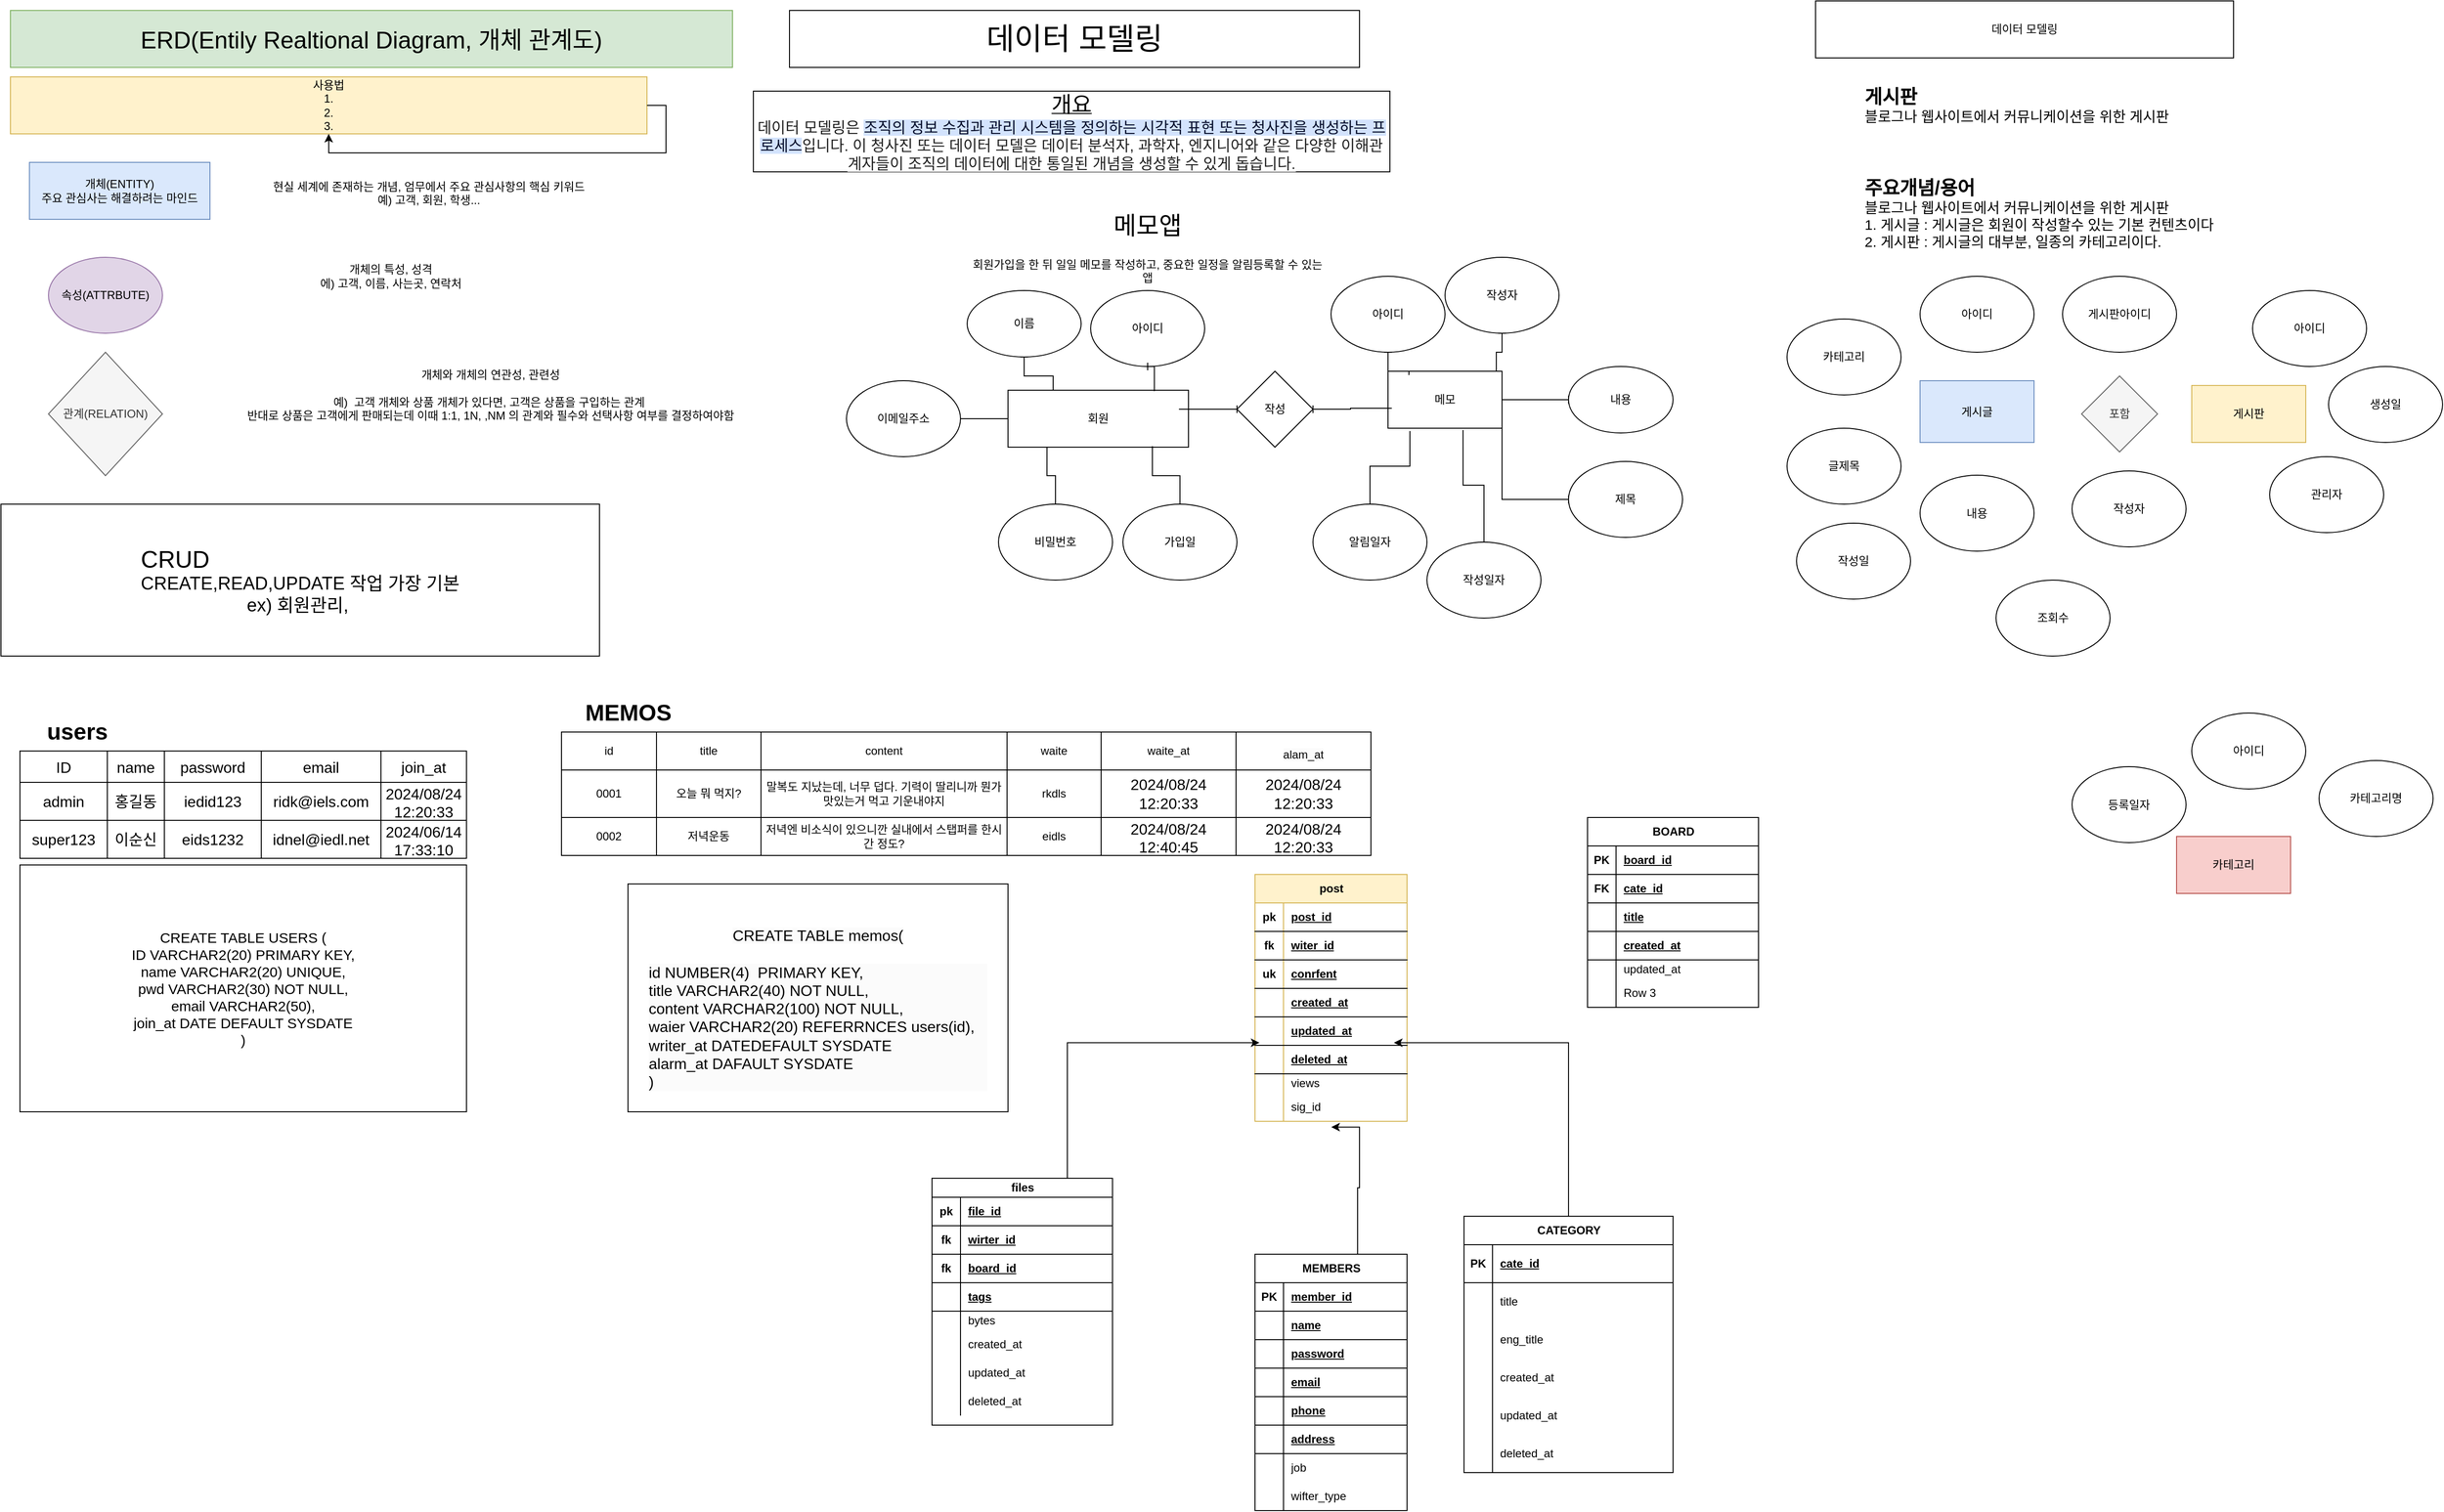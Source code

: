 <mxfile version="24.7.7">
  <diagram name="페이지-1" id="1RcC5qNRcjHD-i6j9Skm">
    <mxGraphModel dx="2925" dy="1155" grid="1" gridSize="10" guides="1" tooltips="1" connect="1" arrows="1" fold="1" page="1" pageScale="1" pageWidth="827" pageHeight="1169" math="0" shadow="0">
      <root>
        <mxCell id="0" />
        <mxCell id="1" parent="0" />
        <mxCell id="Sz_00_6w1vbuykZ_h46c-1" value="개체(ENTITY)&lt;div&gt;주요 관심사는 해결하려는 마인드&lt;/div&gt;" style="rounded=0;whiteSpace=wrap;html=1;fillColor=#dae8fc;strokeColor=#6c8ebf;" parent="1" vertex="1">
          <mxGeometry x="-290" y="170" width="190" height="60" as="geometry" />
        </mxCell>
        <mxCell id="Sz_00_6w1vbuykZ_h46c-2" value="속성(ATTRBUTE)" style="ellipse;whiteSpace=wrap;html=1;fillColor=#e1d5e7;strokeColor=#9673a6;" parent="1" vertex="1">
          <mxGeometry x="-270" y="270" width="120" height="80" as="geometry" />
        </mxCell>
        <mxCell id="Sz_00_6w1vbuykZ_h46c-3" value="관계(RELATION)" style="rhombus;whiteSpace=wrap;html=1;fillColor=#f5f5f5;strokeColor=#666666;fontColor=#333333;" parent="1" vertex="1">
          <mxGeometry x="-270" y="370" width="120" height="130" as="geometry" />
        </mxCell>
        <mxCell id="Sz_00_6w1vbuykZ_h46c-4" value="&lt;font style=&quot;font-size: 25px;&quot;&gt;ERD(Entily Realtional Diagram, 개체 관계도)&lt;/font&gt;" style="rounded=0;whiteSpace=wrap;html=1;fillColor=#d5e8d4;strokeColor=#82b366;" parent="1" vertex="1">
          <mxGeometry x="-310" y="10" width="760" height="60" as="geometry" />
        </mxCell>
        <mxCell id="Sz_00_6w1vbuykZ_h46c-5" value="현실 세계에 존재하는 개념, 엄무에서 주요 관심사항의 핵심 키워드&lt;div&gt;예) 고객, 회원, 학생...&lt;/div&gt;&lt;div&gt;&lt;br&gt;&lt;/div&gt;" style="text;html=1;align=center;verticalAlign=middle;resizable=0;points=[];autosize=1;strokeColor=none;fillColor=none;" parent="1" vertex="1">
          <mxGeometry x="-60" y="180" width="380" height="60" as="geometry" />
        </mxCell>
        <mxCell id="Sz_00_6w1vbuykZ_h46c-7" value="개체와 개체의 연관성, 관련성&lt;div&gt;&lt;br&gt;&lt;/div&gt;&lt;div&gt;예)&amp;nbsp; 고객 개체와 상품 개체가 있다면, 고객은 상품을 구입하는 관계&amp;nbsp;&lt;/div&gt;&lt;div&gt;반대로 상품은 고객에게 판매되는데 이때 1:1, 1N, ,NM 의 관계와 필수와 선택사항 여부를 결정하여야함&lt;/div&gt;" style="text;html=1;align=center;verticalAlign=middle;resizable=0;points=[];autosize=1;strokeColor=none;fillColor=none;" parent="1" vertex="1">
          <mxGeometry x="-90" y="380" width="570" height="70" as="geometry" />
        </mxCell>
        <mxCell id="Sz_00_6w1vbuykZ_h46c-8" value="개체의 특성, 성격&lt;div&gt;에) 고객, 이름, 사는곳, 연락처&lt;/div&gt;" style="text;html=1;align=center;verticalAlign=middle;resizable=0;points=[];autosize=1;strokeColor=none;fillColor=none;" parent="1" vertex="1">
          <mxGeometry y="270" width="180" height="40" as="geometry" />
        </mxCell>
        <mxCell id="Sz_00_6w1vbuykZ_h46c-9" value="사용법&lt;div&gt;1.&lt;/div&gt;&lt;div&gt;2.&lt;/div&gt;&lt;div&gt;3.&lt;/div&gt;" style="rounded=0;whiteSpace=wrap;html=1;fillColor=#fff2cc;strokeColor=#d6b656;" parent="1" vertex="1">
          <mxGeometry x="-310" y="80" width="670" height="60" as="geometry" />
        </mxCell>
        <mxCell id="mHg_K5r4MnzTMmaqs2IJ-1" value="&lt;div style=&quot;text-align: left;&quot;&gt;&lt;span style=&quot;font-size: 25px; background-color: initial;&quot;&gt;CRUD&lt;/span&gt;&lt;/div&gt;&lt;div style=&quot;&quot;&gt;&lt;font style=&quot;font-size: 19px;&quot;&gt;CREATE,READ,UPDATE 작업 가장 기본&lt;/font&gt;&lt;/div&gt;&lt;div style=&quot;&quot;&gt;&lt;span style=&quot;font-size: 19px;&quot;&gt;ex) 회원관리,&amp;nbsp;&lt;/span&gt;&lt;/div&gt;" style="rounded=0;whiteSpace=wrap;html=1;" vertex="1" parent="1">
          <mxGeometry x="-320" y="530" width="630" height="160" as="geometry" />
        </mxCell>
        <mxCell id="mHg_K5r4MnzTMmaqs2IJ-2" value="&lt;font style=&quot;font-size: 32px;&quot;&gt;데이터 모델링&lt;/font&gt;" style="rounded=0;whiteSpace=wrap;html=1;" vertex="1" parent="1">
          <mxGeometry x="510" y="10" width="600" height="60" as="geometry" />
        </mxCell>
        <mxCell id="mHg_K5r4MnzTMmaqs2IJ-3" value="&lt;u&gt;&lt;font style=&quot;font-size: 23px;&quot;&gt;개요&lt;/font&gt;&lt;/u&gt;&lt;div style=&quot;font-size: 16px;&quot;&gt;&lt;span style=&quot;color: rgb(31, 31, 31); font-family: Arial, &amp;quot;Apple SD Gothic Neo&amp;quot;, sans-serif; text-align: left; background-color: rgb(255, 255, 255);&quot;&gt;데이터 모델링은&amp;nbsp;&lt;/span&gt;&lt;span style=&quot;background: linear-gradient(90deg, rgb(211, 227, 253) 50%, rgba(0, 0, 0, 0) 50%) 0% 0px / 200% 100% no-repeat rgb(255, 255, 255); color: rgb(4, 12, 40); animation: 0.75s cubic-bezier(0.05, 0.7, 0.1, 1) 0.25s 1 normal forwards running highlight; font-family: Arial, &amp;quot;Apple SD Gothic Neo&amp;quot;, sans-serif; text-align: left;&quot;&gt;조직의 정보 수집과 관리 시스템을 정의하는 시각적 표현 또는 청사진을 생성하는 프로세스&lt;/span&gt;&lt;span style=&quot;color: rgb(31, 31, 31); font-family: Arial, &amp;quot;Apple SD Gothic Neo&amp;quot;, sans-serif; text-align: left; background-color: rgb(255, 255, 255);&quot;&gt;입니다. 이 청사진 또는 데이터 모델은 데이터 분석자, 과학자, 엔지니어와 같은 다양한 이해관계자들이 조직의 데이터에 대한 통일된 개념을 생성할 수 있게 돕습니다.&lt;/span&gt;&lt;br&gt;&lt;/div&gt;" style="rounded=0;whiteSpace=wrap;html=1;" vertex="1" parent="1">
          <mxGeometry x="472" y="95" width="670" height="85" as="geometry" />
        </mxCell>
        <mxCell id="mHg_K5r4MnzTMmaqs2IJ-4" value="회원" style="rounded=0;whiteSpace=wrap;html=1;" vertex="1" parent="1">
          <mxGeometry x="740" y="410" width="190" height="60" as="geometry" />
        </mxCell>
        <mxCell id="mHg_K5r4MnzTMmaqs2IJ-5" value="메모" style="rounded=0;whiteSpace=wrap;html=1;" vertex="1" parent="1">
          <mxGeometry x="1140" y="390" width="120" height="60" as="geometry" />
        </mxCell>
        <mxCell id="mHg_K5r4MnzTMmaqs2IJ-6" style="edgeStyle=orthogonalEdgeStyle;rounded=0;orthogonalLoop=1;jettySize=auto;html=1;exitX=1;exitY=0.5;exitDx=0;exitDy=0;" edge="1" parent="1" source="Sz_00_6w1vbuykZ_h46c-9" target="Sz_00_6w1vbuykZ_h46c-9">
          <mxGeometry relative="1" as="geometry" />
        </mxCell>
        <mxCell id="mHg_K5r4MnzTMmaqs2IJ-7" value="&lt;p style=&quot;line-height: 270%;&quot;&gt;&lt;font style=&quot;font-size: 26px;&quot;&gt;메모앱&lt;/font&gt;&lt;/p&gt;&lt;div&gt;회원가입을 한 뒤 일일 메모를 작성하고, 중요한 일정을 알림등록할 수 있는 앱&lt;/div&gt;&lt;p&gt;&lt;/p&gt;" style="rounded=0;whiteSpace=wrap;html=1;opacity=0;" vertex="1" parent="1">
          <mxGeometry x="697" y="210" width="380" height="100" as="geometry" />
        </mxCell>
        <mxCell id="mHg_K5r4MnzTMmaqs2IJ-8" value="아이디" style="ellipse;whiteSpace=wrap;html=1;" vertex="1" parent="1">
          <mxGeometry x="827" y="305" width="120" height="80" as="geometry" />
        </mxCell>
        <mxCell id="mHg_K5r4MnzTMmaqs2IJ-16" style="edgeStyle=orthogonalEdgeStyle;rounded=0;orthogonalLoop=1;jettySize=auto;html=1;entryX=0.25;entryY=0;entryDx=0;entryDy=0;startArrow=baseDash;startFill=0;strokeColor=default;endArrow=none;endFill=0;" edge="1" parent="1" source="mHg_K5r4MnzTMmaqs2IJ-9" target="mHg_K5r4MnzTMmaqs2IJ-4">
          <mxGeometry relative="1" as="geometry" />
        </mxCell>
        <mxCell id="mHg_K5r4MnzTMmaqs2IJ-9" value="이름" style="ellipse;whiteSpace=wrap;html=1;" vertex="1" parent="1">
          <mxGeometry x="697" y="305" width="120" height="70" as="geometry" />
        </mxCell>
        <mxCell id="mHg_K5r4MnzTMmaqs2IJ-18" style="edgeStyle=orthogonalEdgeStyle;rounded=0;orthogonalLoop=1;jettySize=auto;html=1;entryX=0;entryY=0.5;entryDx=0;entryDy=0;startArrow=none;startFill=0;endArrow=none;endFill=0;" edge="1" parent="1" source="mHg_K5r4MnzTMmaqs2IJ-10" target="mHg_K5r4MnzTMmaqs2IJ-4">
          <mxGeometry relative="1" as="geometry" />
        </mxCell>
        <mxCell id="mHg_K5r4MnzTMmaqs2IJ-10" value="이메일주소" style="ellipse;whiteSpace=wrap;html=1;" vertex="1" parent="1">
          <mxGeometry x="570" y="400" width="120" height="80" as="geometry" />
        </mxCell>
        <mxCell id="mHg_K5r4MnzTMmaqs2IJ-11" value="비밀번호" style="ellipse;whiteSpace=wrap;html=1;" vertex="1" parent="1">
          <mxGeometry x="730" y="530" width="120" height="80" as="geometry" />
        </mxCell>
        <mxCell id="mHg_K5r4MnzTMmaqs2IJ-12" value="가입일" style="ellipse;whiteSpace=wrap;html=1;" vertex="1" parent="1">
          <mxGeometry x="861" y="530" width="120" height="80" as="geometry" />
        </mxCell>
        <mxCell id="mHg_K5r4MnzTMmaqs2IJ-13" style="edgeStyle=orthogonalEdgeStyle;rounded=0;orthogonalLoop=1;jettySize=auto;html=1;exitX=0.5;exitY=0;exitDx=0;exitDy=0;entryX=0.216;entryY=1;entryDx=0;entryDy=0;entryPerimeter=0;startArrow=baseDash;startFill=0;strokeColor=default;endArrow=none;endFill=0;" edge="1" parent="1" source="mHg_K5r4MnzTMmaqs2IJ-11" target="mHg_K5r4MnzTMmaqs2IJ-4">
          <mxGeometry relative="1" as="geometry" />
        </mxCell>
        <mxCell id="mHg_K5r4MnzTMmaqs2IJ-14" style="edgeStyle=orthogonalEdgeStyle;rounded=0;orthogonalLoop=1;jettySize=auto;html=1;exitX=0.5;exitY=0;exitDx=0;exitDy=0;entryX=0.8;entryY=0.983;entryDx=0;entryDy=0;entryPerimeter=0;startArrow=none;startFill=0;endArrow=none;endFill=0;" edge="1" parent="1" source="mHg_K5r4MnzTMmaqs2IJ-12" target="mHg_K5r4MnzTMmaqs2IJ-4">
          <mxGeometry relative="1" as="geometry" />
        </mxCell>
        <mxCell id="mHg_K5r4MnzTMmaqs2IJ-15" style="edgeStyle=orthogonalEdgeStyle;rounded=0;orthogonalLoop=1;jettySize=auto;html=1;exitX=0.5;exitY=1;exitDx=0;exitDy=0;entryX=0.811;entryY=0.017;entryDx=0;entryDy=0;entryPerimeter=0;startArrow=baseDash;startFill=0;strokeColor=default;endArrow=none;endFill=0;" edge="1" parent="1" source="mHg_K5r4MnzTMmaqs2IJ-8" target="mHg_K5r4MnzTMmaqs2IJ-4">
          <mxGeometry relative="1" as="geometry" />
        </mxCell>
        <mxCell id="mHg_K5r4MnzTMmaqs2IJ-19" value="아이디" style="ellipse;whiteSpace=wrap;html=1;" vertex="1" parent="1">
          <mxGeometry x="1080" y="290" width="120" height="80" as="geometry" />
        </mxCell>
        <mxCell id="mHg_K5r4MnzTMmaqs2IJ-20" value="작성자" style="ellipse;whiteSpace=wrap;html=1;" vertex="1" parent="1">
          <mxGeometry x="1200" y="270" width="120" height="80" as="geometry" />
        </mxCell>
        <mxCell id="mHg_K5r4MnzTMmaqs2IJ-28" style="edgeStyle=orthogonalEdgeStyle;rounded=0;orthogonalLoop=1;jettySize=auto;html=1;entryX=1;entryY=1;entryDx=0;entryDy=0;startArrow=baseDash;startFill=0;strokeColor=default;endArrow=none;endFill=0;" edge="1" parent="1" source="mHg_K5r4MnzTMmaqs2IJ-21" target="mHg_K5r4MnzTMmaqs2IJ-5">
          <mxGeometry relative="1" as="geometry" />
        </mxCell>
        <mxCell id="mHg_K5r4MnzTMmaqs2IJ-21" value="제목" style="ellipse;whiteSpace=wrap;html=1;" vertex="1" parent="1">
          <mxGeometry x="1330" y="485" width="120" height="80" as="geometry" />
        </mxCell>
        <mxCell id="mHg_K5r4MnzTMmaqs2IJ-33" style="edgeStyle=orthogonalEdgeStyle;rounded=0;orthogonalLoop=1;jettySize=auto;html=1;startArrow=baseDash;startFill=0;strokeColor=default;endArrow=none;endFill=0;" edge="1" parent="1" source="mHg_K5r4MnzTMmaqs2IJ-22" target="mHg_K5r4MnzTMmaqs2IJ-5">
          <mxGeometry relative="1" as="geometry" />
        </mxCell>
        <mxCell id="mHg_K5r4MnzTMmaqs2IJ-22" value="내용" style="ellipse;whiteSpace=wrap;html=1;" vertex="1" parent="1">
          <mxGeometry x="1330" y="385" width="110" height="70" as="geometry" />
        </mxCell>
        <mxCell id="mHg_K5r4MnzTMmaqs2IJ-23" value="작성일자" style="ellipse;whiteSpace=wrap;html=1;" vertex="1" parent="1">
          <mxGeometry x="1181" y="570" width="120" height="80" as="geometry" />
        </mxCell>
        <mxCell id="mHg_K5r4MnzTMmaqs2IJ-24" value="알림일자" style="ellipse;whiteSpace=wrap;html=1;" vertex="1" parent="1">
          <mxGeometry x="1061" y="530" width="120" height="80" as="geometry" />
        </mxCell>
        <mxCell id="mHg_K5r4MnzTMmaqs2IJ-25" style="edgeStyle=orthogonalEdgeStyle;rounded=0;orthogonalLoop=1;jettySize=auto;html=1;entryX=0.183;entryY=0.067;entryDx=0;entryDy=0;entryPerimeter=0;startArrow=baseDash;startFill=0;strokeColor=default;endArrow=none;endFill=0;" edge="1" parent="1" source="mHg_K5r4MnzTMmaqs2IJ-19" target="mHg_K5r4MnzTMmaqs2IJ-5">
          <mxGeometry relative="1" as="geometry" />
        </mxCell>
        <mxCell id="mHg_K5r4MnzTMmaqs2IJ-26" style="edgeStyle=orthogonalEdgeStyle;rounded=0;orthogonalLoop=1;jettySize=auto;html=1;entryX=0.192;entryY=1.05;entryDx=0;entryDy=0;entryPerimeter=0;startArrow=baseDash;startFill=0;strokeColor=default;endArrow=none;endFill=0;" edge="1" parent="1" source="mHg_K5r4MnzTMmaqs2IJ-24" target="mHg_K5r4MnzTMmaqs2IJ-5">
          <mxGeometry relative="1" as="geometry" />
        </mxCell>
        <mxCell id="mHg_K5r4MnzTMmaqs2IJ-27" style="edgeStyle=orthogonalEdgeStyle;rounded=0;orthogonalLoop=1;jettySize=auto;html=1;entryX=0.95;entryY=0;entryDx=0;entryDy=0;entryPerimeter=0;startArrow=baseDash;startFill=0;strokeColor=default;endArrow=none;endFill=0;" edge="1" parent="1" source="mHg_K5r4MnzTMmaqs2IJ-20" target="mHg_K5r4MnzTMmaqs2IJ-5">
          <mxGeometry relative="1" as="geometry" />
        </mxCell>
        <mxCell id="mHg_K5r4MnzTMmaqs2IJ-29" style="edgeStyle=orthogonalEdgeStyle;rounded=0;orthogonalLoop=1;jettySize=auto;html=1;entryX=0.658;entryY=1.033;entryDx=0;entryDy=0;entryPerimeter=0;startArrow=baseDash;startFill=0;strokeColor=default;endArrow=none;endFill=0;" edge="1" parent="1" source="mHg_K5r4MnzTMmaqs2IJ-23" target="mHg_K5r4MnzTMmaqs2IJ-5">
          <mxGeometry relative="1" as="geometry" />
        </mxCell>
        <mxCell id="mHg_K5r4MnzTMmaqs2IJ-32" style="edgeStyle=orthogonalEdgeStyle;rounded=0;orthogonalLoop=1;jettySize=auto;html=1;exitX=1;exitY=0.5;exitDx=0;exitDy=0;entryX=0.033;entryY=0.65;entryDx=0;entryDy=0;entryPerimeter=0;startArrow=baseDash;startFill=0;strokeColor=default;endArrow=none;endFill=0;" edge="1" parent="1" source="mHg_K5r4MnzTMmaqs2IJ-30" target="mHg_K5r4MnzTMmaqs2IJ-5">
          <mxGeometry relative="1" as="geometry">
            <mxPoint x="830" y="720" as="targetPoint" />
          </mxGeometry>
        </mxCell>
        <mxCell id="mHg_K5r4MnzTMmaqs2IJ-30" value="작성" style="rhombus;whiteSpace=wrap;html=1;" vertex="1" parent="1">
          <mxGeometry x="981" y="390" width="80" height="80" as="geometry" />
        </mxCell>
        <mxCell id="mHg_K5r4MnzTMmaqs2IJ-31" style="edgeStyle=orthogonalEdgeStyle;rounded=0;orthogonalLoop=1;jettySize=auto;html=1;entryX=0.947;entryY=0.333;entryDx=0;entryDy=0;entryPerimeter=0;startArrow=baseDash;startFill=0;strokeColor=default;endArrow=none;endFill=0;" edge="1" parent="1" source="mHg_K5r4MnzTMmaqs2IJ-30" target="mHg_K5r4MnzTMmaqs2IJ-4">
          <mxGeometry relative="1" as="geometry" />
        </mxCell>
        <mxCell id="mHg_K5r4MnzTMmaqs2IJ-47" value="users" style="text;strokeColor=none;fillColor=none;html=1;fontSize=24;fontStyle=1;verticalAlign=middle;align=center;" vertex="1" parent="1">
          <mxGeometry x="-290" y="750" width="100" height="40" as="geometry" />
        </mxCell>
        <mxCell id="mHg_K5r4MnzTMmaqs2IJ-61" value="MEMOS" style="text;strokeColor=none;fillColor=none;html=1;fontSize=24;fontStyle=1;verticalAlign=middle;align=center;" vertex="1" parent="1">
          <mxGeometry x="290" y="730" width="100" height="40" as="geometry" />
        </mxCell>
        <mxCell id="mHg_K5r4MnzTMmaqs2IJ-62" value="" style="shape=table;startSize=0;container=1;collapsible=0;childLayout=tableLayout;fontStyle=4" vertex="1" parent="1">
          <mxGeometry x="270" y="770" width="852" height="130" as="geometry" />
        </mxCell>
        <mxCell id="mHg_K5r4MnzTMmaqs2IJ-63" value="" style="shape=tableRow;horizontal=0;startSize=0;swimlaneHead=0;swimlaneBody=0;strokeColor=inherit;top=0;left=0;bottom=0;right=0;collapsible=0;dropTarget=0;fillColor=none;points=[[0,0.5],[1,0.5]];portConstraint=eastwest;" vertex="1" parent="mHg_K5r4MnzTMmaqs2IJ-62">
          <mxGeometry width="852" height="40" as="geometry" />
        </mxCell>
        <mxCell id="mHg_K5r4MnzTMmaqs2IJ-64" value="id" style="shape=partialRectangle;html=1;whiteSpace=wrap;connectable=0;strokeColor=inherit;overflow=hidden;fillColor=none;top=0;left=0;bottom=0;right=0;pointerEvents=1;" vertex="1" parent="mHg_K5r4MnzTMmaqs2IJ-63">
          <mxGeometry width="100" height="40" as="geometry">
            <mxRectangle width="100" height="40" as="alternateBounds" />
          </mxGeometry>
        </mxCell>
        <mxCell id="mHg_K5r4MnzTMmaqs2IJ-65" value="title" style="shape=partialRectangle;html=1;whiteSpace=wrap;connectable=0;strokeColor=inherit;overflow=hidden;fillColor=none;top=0;left=0;bottom=0;right=0;pointerEvents=1;" vertex="1" parent="mHg_K5r4MnzTMmaqs2IJ-63">
          <mxGeometry x="100" width="110" height="40" as="geometry">
            <mxRectangle width="110" height="40" as="alternateBounds" />
          </mxGeometry>
        </mxCell>
        <mxCell id="mHg_K5r4MnzTMmaqs2IJ-66" value="content" style="shape=partialRectangle;html=1;whiteSpace=wrap;connectable=0;strokeColor=inherit;overflow=hidden;fillColor=none;top=0;left=0;bottom=0;right=0;pointerEvents=1;" vertex="1" parent="mHg_K5r4MnzTMmaqs2IJ-63">
          <mxGeometry x="210" width="259" height="40" as="geometry">
            <mxRectangle width="259" height="40" as="alternateBounds" />
          </mxGeometry>
        </mxCell>
        <mxCell id="mHg_K5r4MnzTMmaqs2IJ-67" value="waite" style="shape=partialRectangle;html=1;whiteSpace=wrap;connectable=0;strokeColor=inherit;overflow=hidden;fillColor=none;top=0;left=0;bottom=0;right=0;pointerEvents=1;" vertex="1" parent="mHg_K5r4MnzTMmaqs2IJ-63">
          <mxGeometry x="469" width="99" height="40" as="geometry">
            <mxRectangle width="99" height="40" as="alternateBounds" />
          </mxGeometry>
        </mxCell>
        <mxCell id="mHg_K5r4MnzTMmaqs2IJ-68" value="waite_at" style="shape=partialRectangle;html=1;whiteSpace=wrap;connectable=0;strokeColor=inherit;overflow=hidden;fillColor=none;top=0;left=0;bottom=0;right=0;pointerEvents=1;" vertex="1" parent="mHg_K5r4MnzTMmaqs2IJ-63">
          <mxGeometry x="568" width="142" height="40" as="geometry">
            <mxRectangle width="142" height="40" as="alternateBounds" />
          </mxGeometry>
        </mxCell>
        <mxCell id="mHg_K5r4MnzTMmaqs2IJ-89" value="&#xa;&lt;span style=&quot;color: rgb(0, 0, 0); font-family: Helvetica; font-size: 12px; font-style: normal; font-variant-ligatures: normal; font-variant-caps: normal; font-weight: 400; letter-spacing: normal; orphans: 2; text-align: center; text-indent: 0px; text-transform: none; widows: 2; word-spacing: 0px; -webkit-text-stroke-width: 0px; white-space: normal; background-color: rgb(251, 251, 251); text-decoration-thickness: initial; text-decoration-style: initial; text-decoration-color: initial; display: inline !important; float: none;&quot;&gt;alam_at&lt;/span&gt;&#xa;&#xa;" style="shape=partialRectangle;html=1;whiteSpace=wrap;connectable=0;strokeColor=inherit;overflow=hidden;fillColor=none;top=0;left=0;bottom=0;right=0;pointerEvents=1;" vertex="1" parent="mHg_K5r4MnzTMmaqs2IJ-63">
          <mxGeometry x="710" width="142" height="40" as="geometry">
            <mxRectangle width="142" height="40" as="alternateBounds" />
          </mxGeometry>
        </mxCell>
        <mxCell id="mHg_K5r4MnzTMmaqs2IJ-69" value="" style="shape=tableRow;horizontal=0;startSize=0;swimlaneHead=0;swimlaneBody=0;strokeColor=inherit;top=0;left=0;bottom=0;right=0;collapsible=0;dropTarget=0;fillColor=none;points=[[0,0.5],[1,0.5]];portConstraint=eastwest;" vertex="1" parent="mHg_K5r4MnzTMmaqs2IJ-62">
          <mxGeometry y="40" width="852" height="50" as="geometry" />
        </mxCell>
        <mxCell id="mHg_K5r4MnzTMmaqs2IJ-70" value="0001" style="shape=partialRectangle;html=1;whiteSpace=wrap;connectable=0;strokeColor=inherit;overflow=hidden;fillColor=none;top=0;left=0;bottom=0;right=0;pointerEvents=1;" vertex="1" parent="mHg_K5r4MnzTMmaqs2IJ-69">
          <mxGeometry width="100" height="50" as="geometry">
            <mxRectangle width="100" height="50" as="alternateBounds" />
          </mxGeometry>
        </mxCell>
        <mxCell id="mHg_K5r4MnzTMmaqs2IJ-71" value="오늘 뭐 먹지?" style="shape=partialRectangle;html=1;whiteSpace=wrap;connectable=0;strokeColor=inherit;overflow=hidden;fillColor=none;top=0;left=0;bottom=0;right=0;pointerEvents=1;" vertex="1" parent="mHg_K5r4MnzTMmaqs2IJ-69">
          <mxGeometry x="100" width="110" height="50" as="geometry">
            <mxRectangle width="110" height="50" as="alternateBounds" />
          </mxGeometry>
        </mxCell>
        <mxCell id="mHg_K5r4MnzTMmaqs2IJ-72" value="말복도 지났는데, 너무 덥다. 기력이 딸리니까 뭔가 맛있는거 먹고 기운내야지" style="shape=partialRectangle;html=1;whiteSpace=wrap;connectable=0;strokeColor=inherit;overflow=hidden;fillColor=none;top=0;left=0;bottom=0;right=0;pointerEvents=1;" vertex="1" parent="mHg_K5r4MnzTMmaqs2IJ-69">
          <mxGeometry x="210" width="259" height="50" as="geometry">
            <mxRectangle width="259" height="50" as="alternateBounds" />
          </mxGeometry>
        </mxCell>
        <mxCell id="mHg_K5r4MnzTMmaqs2IJ-73" value="rkdls" style="shape=partialRectangle;html=1;whiteSpace=wrap;connectable=0;strokeColor=inherit;overflow=hidden;fillColor=none;top=0;left=0;bottom=0;right=0;pointerEvents=1;" vertex="1" parent="mHg_K5r4MnzTMmaqs2IJ-69">
          <mxGeometry x="469" width="99" height="50" as="geometry">
            <mxRectangle width="99" height="50" as="alternateBounds" />
          </mxGeometry>
        </mxCell>
        <mxCell id="mHg_K5r4MnzTMmaqs2IJ-74" value="&lt;span style=&quot;font-size: 16px;&quot;&gt;2024/08/24&lt;/span&gt;&lt;div style=&quot;font-size: 16px;&quot;&gt;12:20:33&lt;/div&gt;" style="shape=partialRectangle;html=1;whiteSpace=wrap;connectable=0;strokeColor=inherit;overflow=hidden;fillColor=none;top=0;left=0;bottom=0;right=0;pointerEvents=1;" vertex="1" parent="mHg_K5r4MnzTMmaqs2IJ-69">
          <mxGeometry x="568" width="142" height="50" as="geometry">
            <mxRectangle width="142" height="50" as="alternateBounds" />
          </mxGeometry>
        </mxCell>
        <mxCell id="mHg_K5r4MnzTMmaqs2IJ-90" value="&lt;span style=&quot;font-size: 16px;&quot;&gt;2024/08/24&lt;/span&gt;&lt;div style=&quot;font-size: 16px;&quot;&gt;12:20:33&lt;/div&gt;" style="shape=partialRectangle;html=1;whiteSpace=wrap;connectable=0;strokeColor=inherit;overflow=hidden;fillColor=none;top=0;left=0;bottom=0;right=0;pointerEvents=1;" vertex="1" parent="mHg_K5r4MnzTMmaqs2IJ-69">
          <mxGeometry x="710" width="142" height="50" as="geometry">
            <mxRectangle width="142" height="50" as="alternateBounds" />
          </mxGeometry>
        </mxCell>
        <mxCell id="mHg_K5r4MnzTMmaqs2IJ-75" value="" style="shape=tableRow;horizontal=0;startSize=0;swimlaneHead=0;swimlaneBody=0;strokeColor=inherit;top=0;left=0;bottom=0;right=0;collapsible=0;dropTarget=0;fillColor=none;points=[[0,0.5],[1,0.5]];portConstraint=eastwest;" vertex="1" parent="mHg_K5r4MnzTMmaqs2IJ-62">
          <mxGeometry y="90" width="852" height="40" as="geometry" />
        </mxCell>
        <mxCell id="mHg_K5r4MnzTMmaqs2IJ-76" value="0002" style="shape=partialRectangle;html=1;whiteSpace=wrap;connectable=0;strokeColor=inherit;overflow=hidden;fillColor=none;top=0;left=0;bottom=0;right=0;pointerEvents=1;" vertex="1" parent="mHg_K5r4MnzTMmaqs2IJ-75">
          <mxGeometry width="100" height="40" as="geometry">
            <mxRectangle width="100" height="40" as="alternateBounds" />
          </mxGeometry>
        </mxCell>
        <mxCell id="mHg_K5r4MnzTMmaqs2IJ-77" value="저녁운동" style="shape=partialRectangle;html=1;whiteSpace=wrap;connectable=0;strokeColor=inherit;overflow=hidden;fillColor=none;top=0;left=0;bottom=0;right=0;pointerEvents=1;" vertex="1" parent="mHg_K5r4MnzTMmaqs2IJ-75">
          <mxGeometry x="100" width="110" height="40" as="geometry">
            <mxRectangle width="110" height="40" as="alternateBounds" />
          </mxGeometry>
        </mxCell>
        <mxCell id="mHg_K5r4MnzTMmaqs2IJ-78" value="저녁엔 비소식이 있으니깐 실내에서 스탭퍼를 한시간 정도?" style="shape=partialRectangle;html=1;whiteSpace=wrap;connectable=0;strokeColor=inherit;overflow=hidden;fillColor=none;top=0;left=0;bottom=0;right=0;pointerEvents=1;" vertex="1" parent="mHg_K5r4MnzTMmaqs2IJ-75">
          <mxGeometry x="210" width="259" height="40" as="geometry">
            <mxRectangle width="259" height="40" as="alternateBounds" />
          </mxGeometry>
        </mxCell>
        <mxCell id="mHg_K5r4MnzTMmaqs2IJ-79" value="eidls" style="shape=partialRectangle;html=1;whiteSpace=wrap;connectable=0;strokeColor=inherit;overflow=hidden;fillColor=none;top=0;left=0;bottom=0;right=0;pointerEvents=1;" vertex="1" parent="mHg_K5r4MnzTMmaqs2IJ-75">
          <mxGeometry x="469" width="99" height="40" as="geometry">
            <mxRectangle width="99" height="40" as="alternateBounds" />
          </mxGeometry>
        </mxCell>
        <mxCell id="mHg_K5r4MnzTMmaqs2IJ-80" value="&lt;span style=&quot;font-size: 16px;&quot;&gt;2024/08/24&lt;/span&gt;&lt;div style=&quot;font-size: 16px;&quot;&gt;12:40:45&lt;/div&gt;" style="shape=partialRectangle;html=1;whiteSpace=wrap;connectable=0;strokeColor=inherit;overflow=hidden;fillColor=none;top=0;left=0;bottom=0;right=0;pointerEvents=1;" vertex="1" parent="mHg_K5r4MnzTMmaqs2IJ-75">
          <mxGeometry x="568" width="142" height="40" as="geometry">
            <mxRectangle width="142" height="40" as="alternateBounds" />
          </mxGeometry>
        </mxCell>
        <mxCell id="mHg_K5r4MnzTMmaqs2IJ-91" value="&lt;span style=&quot;font-size: 16px;&quot;&gt;2024/08/24&lt;/span&gt;&lt;div style=&quot;font-size: 16px;&quot;&gt;12:20:33&lt;/div&gt;" style="shape=partialRectangle;html=1;whiteSpace=wrap;connectable=0;strokeColor=inherit;overflow=hidden;fillColor=none;top=0;left=0;bottom=0;right=0;pointerEvents=1;" vertex="1" parent="mHg_K5r4MnzTMmaqs2IJ-75">
          <mxGeometry x="710" width="142" height="40" as="geometry">
            <mxRectangle width="142" height="40" as="alternateBounds" />
          </mxGeometry>
        </mxCell>
        <mxCell id="mHg_K5r4MnzTMmaqs2IJ-34" value="" style="shape=table;startSize=0;container=1;collapsible=0;childLayout=tableLayout;fontSize=16;" vertex="1" parent="1">
          <mxGeometry x="-300" y="790" width="470" height="113" as="geometry" />
        </mxCell>
        <mxCell id="mHg_K5r4MnzTMmaqs2IJ-35" value="" style="shape=tableRow;horizontal=0;startSize=0;swimlaneHead=0;swimlaneBody=0;strokeColor=inherit;top=0;left=0;bottom=0;right=0;collapsible=0;dropTarget=0;fillColor=none;points=[[0,0.5],[1,0.5]];portConstraint=eastwest;fontSize=16;" vertex="1" parent="mHg_K5r4MnzTMmaqs2IJ-34">
          <mxGeometry width="470" height="33" as="geometry" />
        </mxCell>
        <mxCell id="mHg_K5r4MnzTMmaqs2IJ-36" value="ID" style="shape=partialRectangle;html=1;whiteSpace=wrap;connectable=0;strokeColor=inherit;overflow=hidden;fillColor=none;top=0;left=0;bottom=0;right=0;pointerEvents=1;fontSize=16;" vertex="1" parent="mHg_K5r4MnzTMmaqs2IJ-35">
          <mxGeometry width="92" height="33" as="geometry">
            <mxRectangle width="92" height="33" as="alternateBounds" />
          </mxGeometry>
        </mxCell>
        <mxCell id="mHg_K5r4MnzTMmaqs2IJ-37" value="name" style="shape=partialRectangle;html=1;whiteSpace=wrap;connectable=0;strokeColor=inherit;overflow=hidden;fillColor=none;top=0;left=0;bottom=0;right=0;pointerEvents=1;fontSize=16;" vertex="1" parent="mHg_K5r4MnzTMmaqs2IJ-35">
          <mxGeometry x="92" width="60" height="33" as="geometry">
            <mxRectangle width="60" height="33" as="alternateBounds" />
          </mxGeometry>
        </mxCell>
        <mxCell id="mHg_K5r4MnzTMmaqs2IJ-38" value="password" style="shape=partialRectangle;html=1;whiteSpace=wrap;connectable=0;strokeColor=inherit;overflow=hidden;fillColor=none;top=0;left=0;bottom=0;right=0;pointerEvents=1;fontSize=16;" vertex="1" parent="mHg_K5r4MnzTMmaqs2IJ-35">
          <mxGeometry x="152" width="102" height="33" as="geometry">
            <mxRectangle width="102" height="33" as="alternateBounds" />
          </mxGeometry>
        </mxCell>
        <mxCell id="mHg_K5r4MnzTMmaqs2IJ-81" value="email" style="shape=partialRectangle;html=1;whiteSpace=wrap;connectable=0;strokeColor=inherit;overflow=hidden;fillColor=none;top=0;left=0;bottom=0;right=0;pointerEvents=1;fontSize=16;" vertex="1" parent="mHg_K5r4MnzTMmaqs2IJ-35">
          <mxGeometry x="254" width="126" height="33" as="geometry">
            <mxRectangle width="126" height="33" as="alternateBounds" />
          </mxGeometry>
        </mxCell>
        <mxCell id="mHg_K5r4MnzTMmaqs2IJ-84" value="join_at" style="shape=partialRectangle;html=1;whiteSpace=wrap;connectable=0;strokeColor=inherit;overflow=hidden;fillColor=none;top=0;left=0;bottom=0;right=0;pointerEvents=1;fontSize=16;" vertex="1" parent="mHg_K5r4MnzTMmaqs2IJ-35">
          <mxGeometry x="380" width="90" height="33" as="geometry">
            <mxRectangle width="90" height="33" as="alternateBounds" />
          </mxGeometry>
        </mxCell>
        <mxCell id="mHg_K5r4MnzTMmaqs2IJ-39" value="" style="shape=tableRow;horizontal=0;startSize=0;swimlaneHead=0;swimlaneBody=0;strokeColor=inherit;top=0;left=0;bottom=0;right=0;collapsible=0;dropTarget=0;fillColor=none;points=[[0,0.5],[1,0.5]];portConstraint=eastwest;fontSize=16;" vertex="1" parent="mHg_K5r4MnzTMmaqs2IJ-34">
          <mxGeometry y="33" width="470" height="40" as="geometry" />
        </mxCell>
        <mxCell id="mHg_K5r4MnzTMmaqs2IJ-40" value="admin" style="shape=partialRectangle;html=1;whiteSpace=wrap;connectable=0;strokeColor=inherit;overflow=hidden;fillColor=none;top=0;left=0;bottom=0;right=0;pointerEvents=1;fontSize=16;" vertex="1" parent="mHg_K5r4MnzTMmaqs2IJ-39">
          <mxGeometry width="92" height="40" as="geometry">
            <mxRectangle width="92" height="40" as="alternateBounds" />
          </mxGeometry>
        </mxCell>
        <mxCell id="mHg_K5r4MnzTMmaqs2IJ-41" value="홍길동" style="shape=partialRectangle;html=1;whiteSpace=wrap;connectable=0;strokeColor=inherit;overflow=hidden;fillColor=none;top=0;left=0;bottom=0;right=0;pointerEvents=1;fontSize=16;" vertex="1" parent="mHg_K5r4MnzTMmaqs2IJ-39">
          <mxGeometry x="92" width="60" height="40" as="geometry">
            <mxRectangle width="60" height="40" as="alternateBounds" />
          </mxGeometry>
        </mxCell>
        <mxCell id="mHg_K5r4MnzTMmaqs2IJ-42" value="iedid123" style="shape=partialRectangle;html=1;whiteSpace=wrap;connectable=0;strokeColor=inherit;overflow=hidden;fillColor=none;top=0;left=0;bottom=0;right=0;pointerEvents=1;fontSize=16;" vertex="1" parent="mHg_K5r4MnzTMmaqs2IJ-39">
          <mxGeometry x="152" width="102" height="40" as="geometry">
            <mxRectangle width="102" height="40" as="alternateBounds" />
          </mxGeometry>
        </mxCell>
        <mxCell id="mHg_K5r4MnzTMmaqs2IJ-82" value="ridk@iels.com" style="shape=partialRectangle;html=1;whiteSpace=wrap;connectable=0;strokeColor=inherit;overflow=hidden;fillColor=none;top=0;left=0;bottom=0;right=0;pointerEvents=1;fontSize=16;" vertex="1" parent="mHg_K5r4MnzTMmaqs2IJ-39">
          <mxGeometry x="254" width="126" height="40" as="geometry">
            <mxRectangle width="126" height="40" as="alternateBounds" />
          </mxGeometry>
        </mxCell>
        <mxCell id="mHg_K5r4MnzTMmaqs2IJ-85" value="2024/08/24&lt;div&gt;12:20:33&lt;/div&gt;" style="shape=partialRectangle;html=1;whiteSpace=wrap;connectable=0;strokeColor=inherit;overflow=hidden;fillColor=none;top=0;left=0;bottom=0;right=0;pointerEvents=1;fontSize=16;" vertex="1" parent="mHg_K5r4MnzTMmaqs2IJ-39">
          <mxGeometry x="380" width="90" height="40" as="geometry">
            <mxRectangle width="90" height="40" as="alternateBounds" />
          </mxGeometry>
        </mxCell>
        <mxCell id="mHg_K5r4MnzTMmaqs2IJ-43" value="" style="shape=tableRow;horizontal=0;startSize=0;swimlaneHead=0;swimlaneBody=0;strokeColor=inherit;top=0;left=0;bottom=0;right=0;collapsible=0;dropTarget=0;fillColor=none;points=[[0,0.5],[1,0.5]];portConstraint=eastwest;fontSize=16;" vertex="1" parent="mHg_K5r4MnzTMmaqs2IJ-34">
          <mxGeometry y="73" width="470" height="40" as="geometry" />
        </mxCell>
        <mxCell id="mHg_K5r4MnzTMmaqs2IJ-44" value="super123" style="shape=partialRectangle;html=1;whiteSpace=wrap;connectable=0;strokeColor=inherit;overflow=hidden;fillColor=none;top=0;left=0;bottom=0;right=0;pointerEvents=1;fontSize=16;" vertex="1" parent="mHg_K5r4MnzTMmaqs2IJ-43">
          <mxGeometry width="92" height="40" as="geometry">
            <mxRectangle width="92" height="40" as="alternateBounds" />
          </mxGeometry>
        </mxCell>
        <mxCell id="mHg_K5r4MnzTMmaqs2IJ-45" value="이순신" style="shape=partialRectangle;html=1;whiteSpace=wrap;connectable=0;strokeColor=inherit;overflow=hidden;fillColor=none;top=0;left=0;bottom=0;right=0;pointerEvents=1;fontSize=16;" vertex="1" parent="mHg_K5r4MnzTMmaqs2IJ-43">
          <mxGeometry x="92" width="60" height="40" as="geometry">
            <mxRectangle width="60" height="40" as="alternateBounds" />
          </mxGeometry>
        </mxCell>
        <mxCell id="mHg_K5r4MnzTMmaqs2IJ-46" value="eids1232" style="shape=partialRectangle;html=1;whiteSpace=wrap;connectable=0;strokeColor=inherit;overflow=hidden;fillColor=none;top=0;left=0;bottom=0;right=0;pointerEvents=1;fontSize=16;" vertex="1" parent="mHg_K5r4MnzTMmaqs2IJ-43">
          <mxGeometry x="152" width="102" height="40" as="geometry">
            <mxRectangle width="102" height="40" as="alternateBounds" />
          </mxGeometry>
        </mxCell>
        <mxCell id="mHg_K5r4MnzTMmaqs2IJ-83" value="idnel@iedl.net" style="shape=partialRectangle;html=1;whiteSpace=wrap;connectable=0;strokeColor=inherit;overflow=hidden;fillColor=none;top=0;left=0;bottom=0;right=0;pointerEvents=1;fontSize=16;" vertex="1" parent="mHg_K5r4MnzTMmaqs2IJ-43">
          <mxGeometry x="254" width="126" height="40" as="geometry">
            <mxRectangle width="126" height="40" as="alternateBounds" />
          </mxGeometry>
        </mxCell>
        <mxCell id="mHg_K5r4MnzTMmaqs2IJ-86" value="2024/06/14&lt;div&gt;17:33:10&lt;/div&gt;" style="shape=partialRectangle;html=1;whiteSpace=wrap;connectable=0;strokeColor=inherit;overflow=hidden;fillColor=none;top=0;left=0;bottom=0;right=0;pointerEvents=1;fontSize=16;" vertex="1" parent="mHg_K5r4MnzTMmaqs2IJ-43">
          <mxGeometry x="380" width="90" height="40" as="geometry">
            <mxRectangle width="90" height="40" as="alternateBounds" />
          </mxGeometry>
        </mxCell>
        <mxCell id="mHg_K5r4MnzTMmaqs2IJ-88" value="&lt;font style=&quot;font-size: 15px;&quot;&gt;CREATE TABLE USERS (&lt;/font&gt;&lt;div style=&quot;font-size: 15px;&quot;&gt;&lt;font style=&quot;font-size: 15px;&quot;&gt;ID VARCHAR2(20) PRIMARY KEY,&lt;/font&gt;&lt;/div&gt;&lt;div style=&quot;font-size: 15px;&quot;&gt;&lt;font style=&quot;font-size: 15px;&quot;&gt;name VARCHAR2(20) UNIQUE,&lt;/font&gt;&lt;/div&gt;&lt;div style=&quot;font-size: 15px;&quot;&gt;&lt;font style=&quot;font-size: 15px;&quot;&gt;pwd VARCHAR2(30) NOT NULL,&lt;/font&gt;&lt;/div&gt;&lt;div style=&quot;font-size: 15px;&quot;&gt;&lt;font style=&quot;font-size: 15px;&quot;&gt;email&amp;nbsp;&lt;span style=&quot;background-color: initial;&quot;&gt;VARCHAR2(50),&lt;/span&gt;&lt;/font&gt;&lt;/div&gt;&lt;div style=&quot;font-size: 15px;&quot;&gt;&lt;span style=&quot;background-color: initial;&quot;&gt;&lt;font style=&quot;font-size: 15px;&quot;&gt;join_at DATE DEFAULT SYSDATE&lt;/font&gt;&lt;/span&gt;&lt;/div&gt;&lt;div style=&quot;font-size: 15px;&quot;&gt;&lt;span style=&quot;background-color: initial;&quot;&gt;)&lt;/span&gt;&lt;/div&gt;" style="rounded=0;whiteSpace=wrap;html=1;" vertex="1" parent="1">
          <mxGeometry x="-300" y="910" width="470" height="260" as="geometry" />
        </mxCell>
        <mxCell id="mHg_K5r4MnzTMmaqs2IJ-92" value="&lt;div style=&quot;font-size: 16px;&quot;&gt;&lt;span style=&quot;color: rgb(0, 0, 0); font-family: Helvetica; font-style: normal; font-variant-ligatures: normal; font-variant-caps: normal; font-weight: 400; letter-spacing: normal; orphans: 2; text-indent: 0px; text-transform: none; widows: 2; word-spacing: 0px; -webkit-text-stroke-width: 0px; white-space: normal; background-color: rgb(251, 251, 251); text-decoration-thickness: initial; text-decoration-style: initial; text-decoration-color: initial; float: none; display: inline !important;&quot;&gt;&lt;font style=&quot;font-size: 16px;&quot;&gt;&lt;br&gt;&lt;/font&gt;&lt;/span&gt;&lt;/div&gt;&lt;span style=&quot;color: rgb(0, 0, 0); font-family: Helvetica; font-style: normal; font-variant-ligatures: normal; font-variant-caps: normal; font-weight: 400; letter-spacing: normal; orphans: 2; text-indent: 0px; text-transform: none; widows: 2; word-spacing: 0px; -webkit-text-stroke-width: 0px; white-space: normal; background-color: rgb(251, 251, 251); text-decoration-thickness: initial; text-decoration-style: initial; text-decoration-color: initial; float: none; display: inline !important; font-size: 16px;&quot;&gt;&lt;font style=&quot;font-size: 16px;&quot;&gt;&lt;div style=&quot;&quot;&gt;&lt;span style=&quot;color: rgb(0, 0, 0); font-family: Helvetica; font-style: normal; font-variant-ligatures: normal; font-variant-caps: normal; font-weight: 400; letter-spacing: normal; orphans: 2; text-indent: 0px; text-transform: none; widows: 2; word-spacing: 0px; -webkit-text-stroke-width: 0px; white-space: normal; background-color: rgb(251, 251, 251); text-decoration-thickness: initial; text-decoration-style: initial; text-decoration-color: initial; float: none; display: inline !important;&quot;&gt;&lt;br&gt;&lt;/span&gt;&lt;/div&gt;&lt;font style=&quot;font-size: 16px;&quot;&gt;CREATE TABLE memos(&lt;/font&gt;&lt;/font&gt;&lt;/span&gt;&lt;div style=&quot;font-size: 16px;&quot;&gt;&lt;font style=&quot;font-size: 16px;&quot;&gt;&lt;br&gt;&lt;/font&gt;&lt;div style=&quot;text-align: left; forced-color-adjust: none; color: rgb(0, 0, 0); font-family: Helvetica; font-style: normal; font-variant-ligatures: normal; font-variant-caps: normal; font-weight: 400; letter-spacing: normal; orphans: 2; text-indent: 0px; text-transform: none; widows: 2; word-spacing: 0px; -webkit-text-stroke-width: 0px; white-space: normal; background-color: rgb(251, 251, 251); text-decoration-thickness: initial; text-decoration-style: initial; text-decoration-color: initial;&quot;&gt;&lt;font style=&quot;font-size: 16px;&quot;&gt;id NUMBER(4)&amp;nbsp; PRIMARY KEY,&lt;/font&gt;&lt;/div&gt;&lt;div style=&quot;text-align: left; forced-color-adjust: none; color: rgb(0, 0, 0); font-family: Helvetica; font-style: normal; font-variant-ligatures: normal; font-variant-caps: normal; font-weight: 400; letter-spacing: normal; orphans: 2; text-indent: 0px; text-transform: none; widows: 2; word-spacing: 0px; -webkit-text-stroke-width: 0px; white-space: normal; background-color: rgb(251, 251, 251); text-decoration-thickness: initial; text-decoration-style: initial; text-decoration-color: initial;&quot;&gt;&lt;font style=&quot;font-size: 16px;&quot;&gt;title&amp;nbsp;&lt;/font&gt;&lt;span style=&quot;background-color: initial;&quot;&gt;VARCHAR2(40) NOT NULL,&lt;/span&gt;&lt;/div&gt;&lt;div style=&quot;text-align: left; forced-color-adjust: none; color: rgb(0, 0, 0); font-family: Helvetica; font-style: normal; font-variant-ligatures: normal; font-variant-caps: normal; font-weight: 400; letter-spacing: normal; orphans: 2; text-indent: 0px; text-transform: none; widows: 2; word-spacing: 0px; -webkit-text-stroke-width: 0px; white-space: normal; background-color: rgb(251, 251, 251); text-decoration-thickness: initial; text-decoration-style: initial; text-decoration-color: initial;&quot;&gt;&lt;span style=&quot;background-color: initial;&quot;&gt;content&amp;nbsp;&lt;/span&gt;&lt;span style=&quot;background-color: initial;&quot;&gt;VARCHAR2(100) NOT NULL,&lt;/span&gt;&lt;/div&gt;&lt;div style=&quot;text-align: left; forced-color-adjust: none; color: rgb(0, 0, 0); font-family: Helvetica; font-style: normal; font-variant-ligatures: normal; font-variant-caps: normal; font-weight: 400; letter-spacing: normal; orphans: 2; text-indent: 0px; text-transform: none; widows: 2; word-spacing: 0px; -webkit-text-stroke-width: 0px; white-space: normal; background-color: rgb(251, 251, 251); text-decoration-thickness: initial; text-decoration-style: initial; text-decoration-color: initial;&quot;&gt;&lt;span style=&quot;background-color: initial;&quot;&gt;waier VARCHAR2(20) REFERRNCES users(id),&amp;nbsp;&amp;nbsp;&lt;/span&gt;&lt;span style=&quot;background-color: initial;&quot;&gt;&amp;nbsp;&lt;/span&gt;&lt;/div&gt;&lt;div style=&quot;text-align: left; forced-color-adjust: none; color: rgb(0, 0, 0); font-family: Helvetica; font-style: normal; font-variant-ligatures: normal; font-variant-caps: normal; font-weight: 400; letter-spacing: normal; orphans: 2; text-indent: 0px; text-transform: none; widows: 2; word-spacing: 0px; -webkit-text-stroke-width: 0px; white-space: normal; background-color: rgb(251, 251, 251); text-decoration-thickness: initial; text-decoration-style: initial; text-decoration-color: initial;&quot;&gt;writer_at DATEDEFAULT SYSDATE&lt;/div&gt;&lt;div style=&quot;text-align: left; forced-color-adjust: none; color: rgb(0, 0, 0); font-family: Helvetica; font-style: normal; font-variant-ligatures: normal; font-variant-caps: normal; font-weight: 400; letter-spacing: normal; orphans: 2; text-indent: 0px; text-transform: none; widows: 2; word-spacing: 0px; -webkit-text-stroke-width: 0px; white-space: normal; background-color: rgb(251, 251, 251); text-decoration-thickness: initial; text-decoration-style: initial; text-decoration-color: initial;&quot;&gt;alarm_at DAFAULT SYSDATE&lt;/div&gt;&lt;div style=&quot;text-align: left; forced-color-adjust: none; color: rgb(0, 0, 0); font-family: Helvetica; font-style: normal; font-variant-ligatures: normal; font-variant-caps: normal; font-weight: 400; letter-spacing: normal; orphans: 2; text-indent: 0px; text-transform: none; widows: 2; word-spacing: 0px; -webkit-text-stroke-width: 0px; white-space: normal; background-color: rgb(251, 251, 251); text-decoration-thickness: initial; text-decoration-style: initial; text-decoration-color: initial;&quot;&gt;)&lt;/div&gt;&lt;/div&gt;" style="text;whiteSpace=wrap;html=1;align=center;strokeColor=default;" vertex="1" parent="1">
          <mxGeometry x="340" y="930" width="400" height="240" as="geometry" />
        </mxCell>
        <mxCell id="mHg_K5r4MnzTMmaqs2IJ-97" value="데이터 모델링" style="rounded=0;whiteSpace=wrap;html=1;" vertex="1" parent="1">
          <mxGeometry x="1590" width="440" height="60" as="geometry" />
        </mxCell>
        <mxCell id="mHg_K5r4MnzTMmaqs2IJ-98" value="&lt;div style=&quot;text-align: left;&quot;&gt;&lt;span style=&quot;font-size: 20px;&quot;&gt;&lt;b&gt;게시판&lt;/b&gt;&lt;/span&gt;&lt;/div&gt;&lt;div style=&quot;text-align: left;&quot;&gt;&lt;font style=&quot;font-size: 15px;&quot;&gt;블로그나 웹사이트에서 커뮤니케이션을 위한 게시판&lt;/font&gt;&lt;/div&gt;&lt;div&gt;&lt;font style=&quot;font-size: 15px;&quot;&gt;&lt;br&gt;&lt;/font&gt;&lt;/div&gt;&lt;div&gt;&lt;font style=&quot;font-size: 15px;&quot;&gt;&lt;br&gt;&lt;/font&gt;&lt;/div&gt;&lt;div&gt;&lt;font style=&quot;font-size: 15px;&quot;&gt;&lt;br&gt;&lt;/font&gt;&lt;/div&gt;&lt;div style=&quot;text-align: left;&quot;&gt;&lt;span style=&quot;font-size: 20px;&quot;&gt;&lt;b&gt;주요개념/용어&lt;/b&gt;&lt;/span&gt;&lt;/div&gt;&lt;div style=&quot;text-align: left;&quot;&gt;&lt;font style=&quot;font-size: 15px;&quot;&gt;&lt;span style=&quot;background-color: initial;&quot;&gt;블로그나 웹사이트에서 커뮤니케이션을 위한 게시판&lt;/span&gt;&lt;/font&gt;&lt;/div&gt;&lt;div style=&quot;text-align: left;&quot;&gt;&lt;font style=&quot;font-size: 15px;&quot;&gt;1. 게시글 : 게시글은 회원이 작성할수 있는 기본 컨텐츠이다&lt;/font&gt;&lt;/div&gt;&lt;div style=&quot;text-align: left;&quot;&gt;&lt;font style=&quot;font-size: 15px;&quot;&gt;2. 게시판 : 게시글의 대부분, 일종의 카테고리이다.&amp;nbsp;&lt;/font&gt;&lt;/div&gt;" style="text;html=1;align=center;verticalAlign=middle;resizable=0;points=[];autosize=1;strokeColor=none;fillColor=none;" vertex="1" parent="1">
          <mxGeometry x="1615" y="80" width="420" height="190" as="geometry" />
        </mxCell>
        <mxCell id="mHg_K5r4MnzTMmaqs2IJ-106" value="카테고리" style="rounded=0;whiteSpace=wrap;html=1;fillColor=#f8cecc;strokeColor=#b85450;" vertex="1" parent="1">
          <mxGeometry x="1970" y="880" width="120" height="60" as="geometry" />
        </mxCell>
        <mxCell id="mHg_K5r4MnzTMmaqs2IJ-109" value="게시판" style="rounded=0;whiteSpace=wrap;html=1;fillColor=#fff2cc;strokeColor=#d6b656;" vertex="1" parent="1">
          <mxGeometry x="1986" y="405" width="120" height="60" as="geometry" />
        </mxCell>
        <mxCell id="mHg_K5r4MnzTMmaqs2IJ-118" value="작성일" style="ellipse;whiteSpace=wrap;html=1;" vertex="1" parent="1">
          <mxGeometry x="1570" y="550" width="120" height="80" as="geometry" />
        </mxCell>
        <mxCell id="mHg_K5r4MnzTMmaqs2IJ-119" value="조회수" style="ellipse;whiteSpace=wrap;html=1;" vertex="1" parent="1">
          <mxGeometry x="1780" y="610" width="120" height="80" as="geometry" />
        </mxCell>
        <mxCell id="mHg_K5r4MnzTMmaqs2IJ-129" value="아이디" style="ellipse;whiteSpace=wrap;html=1;" vertex="1" parent="1">
          <mxGeometry x="1700" y="290" width="120" height="80" as="geometry" />
        </mxCell>
        <mxCell id="mHg_K5r4MnzTMmaqs2IJ-130" value="카테고리" style="ellipse;whiteSpace=wrap;html=1;" vertex="1" parent="1">
          <mxGeometry x="1560" y="335" width="120" height="80" as="geometry" />
        </mxCell>
        <mxCell id="mHg_K5r4MnzTMmaqs2IJ-131" value="글제목" style="ellipse;whiteSpace=wrap;html=1;" vertex="1" parent="1">
          <mxGeometry x="1560" y="450" width="120" height="80" as="geometry" />
        </mxCell>
        <mxCell id="mHg_K5r4MnzTMmaqs2IJ-132" value="게시글" style="rounded=0;whiteSpace=wrap;html=1;fillColor=#dae8fc;strokeColor=#6c8ebf;" vertex="1" parent="1">
          <mxGeometry x="1700" y="400" width="120" height="65" as="geometry" />
        </mxCell>
        <mxCell id="mHg_K5r4MnzTMmaqs2IJ-133" value="내용" style="ellipse;whiteSpace=wrap;html=1;" vertex="1" parent="1">
          <mxGeometry x="1700" y="499.5" width="120" height="80" as="geometry" />
        </mxCell>
        <mxCell id="mHg_K5r4MnzTMmaqs2IJ-134" value="포함" style="rhombus;whiteSpace=wrap;html=1;fillColor=#f5f5f5;fontColor=#333333;strokeColor=#666666;" vertex="1" parent="1">
          <mxGeometry x="1870" y="395" width="80" height="80" as="geometry" />
        </mxCell>
        <mxCell id="mHg_K5r4MnzTMmaqs2IJ-135" value="작성자" style="ellipse;whiteSpace=wrap;html=1;" vertex="1" parent="1">
          <mxGeometry x="1860" y="495" width="120" height="80" as="geometry" />
        </mxCell>
        <mxCell id="mHg_K5r4MnzTMmaqs2IJ-136" value="등록일자" style="ellipse;whiteSpace=wrap;html=1;" vertex="1" parent="1">
          <mxGeometry x="1860" y="806.5" width="120" height="80" as="geometry" />
        </mxCell>
        <mxCell id="mHg_K5r4MnzTMmaqs2IJ-137" value="게시판아이디" style="ellipse;whiteSpace=wrap;html=1;" vertex="1" parent="1">
          <mxGeometry x="1850" y="290" width="120" height="80" as="geometry" />
        </mxCell>
        <mxCell id="mHg_K5r4MnzTMmaqs2IJ-138" value="아이디" style="ellipse;whiteSpace=wrap;html=1;" vertex="1" parent="1">
          <mxGeometry x="1986" y="750" width="120" height="80" as="geometry" />
        </mxCell>
        <mxCell id="mHg_K5r4MnzTMmaqs2IJ-139" value="카테고리명" style="ellipse;whiteSpace=wrap;html=1;" vertex="1" parent="1">
          <mxGeometry x="2120" y="800" width="120" height="80" as="geometry" />
        </mxCell>
        <mxCell id="mHg_K5r4MnzTMmaqs2IJ-140" value="아이디" style="ellipse;whiteSpace=wrap;html=1;" vertex="1" parent="1">
          <mxGeometry x="2050" y="305" width="120" height="80" as="geometry" />
        </mxCell>
        <mxCell id="mHg_K5r4MnzTMmaqs2IJ-141" value="생성일" style="ellipse;whiteSpace=wrap;html=1;" vertex="1" parent="1">
          <mxGeometry x="2130" y="385" width="120" height="80" as="geometry" />
        </mxCell>
        <mxCell id="mHg_K5r4MnzTMmaqs2IJ-142" value="관리자" style="ellipse;whiteSpace=wrap;html=1;" vertex="1" parent="1">
          <mxGeometry x="2068" y="480" width="120" height="80" as="geometry" />
        </mxCell>
        <mxCell id="mHg_K5r4MnzTMmaqs2IJ-345" value="post" style="shape=table;startSize=30;container=1;collapsible=1;childLayout=tableLayout;fixedRows=1;rowLines=0;fontStyle=1;align=center;resizeLast=1;html=1;fillColor=#fff2cc;strokeColor=#d6b656;" vertex="1" parent="1">
          <mxGeometry x="1000" y="920" width="160" height="260" as="geometry" />
        </mxCell>
        <mxCell id="mHg_K5r4MnzTMmaqs2IJ-409" style="shape=tableRow;horizontal=0;startSize=0;swimlaneHead=0;swimlaneBody=0;fillColor=none;collapsible=0;dropTarget=0;points=[[0,0.5],[1,0.5]];portConstraint=eastwest;top=0;left=0;right=0;bottom=1;" vertex="1" parent="mHg_K5r4MnzTMmaqs2IJ-345">
          <mxGeometry y="30" width="160" height="30" as="geometry" />
        </mxCell>
        <mxCell id="mHg_K5r4MnzTMmaqs2IJ-410" value="pk" style="shape=partialRectangle;connectable=0;fillColor=none;top=0;left=0;bottom=0;right=0;fontStyle=1;overflow=hidden;whiteSpace=wrap;html=1;" vertex="1" parent="mHg_K5r4MnzTMmaqs2IJ-409">
          <mxGeometry width="30" height="30" as="geometry">
            <mxRectangle width="30" height="30" as="alternateBounds" />
          </mxGeometry>
        </mxCell>
        <mxCell id="mHg_K5r4MnzTMmaqs2IJ-411" value="post_id" style="shape=partialRectangle;connectable=0;fillColor=none;top=0;left=0;bottom=0;right=0;align=left;spacingLeft=6;fontStyle=5;overflow=hidden;whiteSpace=wrap;html=1;" vertex="1" parent="mHg_K5r4MnzTMmaqs2IJ-409">
          <mxGeometry x="30" width="130" height="30" as="geometry">
            <mxRectangle width="130" height="30" as="alternateBounds" />
          </mxGeometry>
        </mxCell>
        <mxCell id="mHg_K5r4MnzTMmaqs2IJ-406" style="shape=tableRow;horizontal=0;startSize=0;swimlaneHead=0;swimlaneBody=0;fillColor=none;collapsible=0;dropTarget=0;points=[[0,0.5],[1,0.5]];portConstraint=eastwest;top=0;left=0;right=0;bottom=1;" vertex="1" parent="mHg_K5r4MnzTMmaqs2IJ-345">
          <mxGeometry y="60" width="160" height="30" as="geometry" />
        </mxCell>
        <mxCell id="mHg_K5r4MnzTMmaqs2IJ-407" value="fk" style="shape=partialRectangle;connectable=0;fillColor=none;top=0;left=0;bottom=0;right=0;fontStyle=1;overflow=hidden;whiteSpace=wrap;html=1;" vertex="1" parent="mHg_K5r4MnzTMmaqs2IJ-406">
          <mxGeometry width="30" height="30" as="geometry">
            <mxRectangle width="30" height="30" as="alternateBounds" />
          </mxGeometry>
        </mxCell>
        <mxCell id="mHg_K5r4MnzTMmaqs2IJ-408" value="witer_id" style="shape=partialRectangle;connectable=0;fillColor=none;top=0;left=0;bottom=0;right=0;align=left;spacingLeft=6;fontStyle=5;overflow=hidden;whiteSpace=wrap;html=1;" vertex="1" parent="mHg_K5r4MnzTMmaqs2IJ-406">
          <mxGeometry x="30" width="130" height="30" as="geometry">
            <mxRectangle width="130" height="30" as="alternateBounds" />
          </mxGeometry>
        </mxCell>
        <mxCell id="mHg_K5r4MnzTMmaqs2IJ-403" style="shape=tableRow;horizontal=0;startSize=0;swimlaneHead=0;swimlaneBody=0;fillColor=none;collapsible=0;dropTarget=0;points=[[0,0.5],[1,0.5]];portConstraint=eastwest;top=0;left=0;right=0;bottom=1;" vertex="1" parent="mHg_K5r4MnzTMmaqs2IJ-345">
          <mxGeometry y="90" width="160" height="30" as="geometry" />
        </mxCell>
        <mxCell id="mHg_K5r4MnzTMmaqs2IJ-404" value="uk" style="shape=partialRectangle;connectable=0;fillColor=none;top=0;left=0;bottom=0;right=0;fontStyle=1;overflow=hidden;whiteSpace=wrap;html=1;" vertex="1" parent="mHg_K5r4MnzTMmaqs2IJ-403">
          <mxGeometry width="30" height="30" as="geometry">
            <mxRectangle width="30" height="30" as="alternateBounds" />
          </mxGeometry>
        </mxCell>
        <mxCell id="mHg_K5r4MnzTMmaqs2IJ-405" value="conrfent" style="shape=partialRectangle;connectable=0;fillColor=none;top=0;left=0;bottom=0;right=0;align=left;spacingLeft=6;fontStyle=5;overflow=hidden;whiteSpace=wrap;html=1;" vertex="1" parent="mHg_K5r4MnzTMmaqs2IJ-403">
          <mxGeometry x="30" width="130" height="30" as="geometry">
            <mxRectangle width="130" height="30" as="alternateBounds" />
          </mxGeometry>
        </mxCell>
        <mxCell id="mHg_K5r4MnzTMmaqs2IJ-400" style="shape=tableRow;horizontal=0;startSize=0;swimlaneHead=0;swimlaneBody=0;fillColor=none;collapsible=0;dropTarget=0;points=[[0,0.5],[1,0.5]];portConstraint=eastwest;top=0;left=0;right=0;bottom=1;" vertex="1" parent="mHg_K5r4MnzTMmaqs2IJ-345">
          <mxGeometry y="120" width="160" height="30" as="geometry" />
        </mxCell>
        <mxCell id="mHg_K5r4MnzTMmaqs2IJ-401" style="shape=partialRectangle;connectable=0;fillColor=none;top=0;left=0;bottom=0;right=0;fontStyle=1;overflow=hidden;whiteSpace=wrap;html=1;" vertex="1" parent="mHg_K5r4MnzTMmaqs2IJ-400">
          <mxGeometry width="30" height="30" as="geometry">
            <mxRectangle width="30" height="30" as="alternateBounds" />
          </mxGeometry>
        </mxCell>
        <mxCell id="mHg_K5r4MnzTMmaqs2IJ-402" value="created_at" style="shape=partialRectangle;connectable=0;fillColor=none;top=0;left=0;bottom=0;right=0;align=left;spacingLeft=6;fontStyle=5;overflow=hidden;whiteSpace=wrap;html=1;" vertex="1" parent="mHg_K5r4MnzTMmaqs2IJ-400">
          <mxGeometry x="30" width="130" height="30" as="geometry">
            <mxRectangle width="130" height="30" as="alternateBounds" />
          </mxGeometry>
        </mxCell>
        <mxCell id="mHg_K5r4MnzTMmaqs2IJ-397" style="shape=tableRow;horizontal=0;startSize=0;swimlaneHead=0;swimlaneBody=0;fillColor=none;collapsible=0;dropTarget=0;points=[[0,0.5],[1,0.5]];portConstraint=eastwest;top=0;left=0;right=0;bottom=1;" vertex="1" parent="mHg_K5r4MnzTMmaqs2IJ-345">
          <mxGeometry y="150" width="160" height="30" as="geometry" />
        </mxCell>
        <mxCell id="mHg_K5r4MnzTMmaqs2IJ-398" style="shape=partialRectangle;connectable=0;fillColor=none;top=0;left=0;bottom=0;right=0;fontStyle=1;overflow=hidden;whiteSpace=wrap;html=1;" vertex="1" parent="mHg_K5r4MnzTMmaqs2IJ-397">
          <mxGeometry width="30" height="30" as="geometry">
            <mxRectangle width="30" height="30" as="alternateBounds" />
          </mxGeometry>
        </mxCell>
        <mxCell id="mHg_K5r4MnzTMmaqs2IJ-399" value="updated_at" style="shape=partialRectangle;connectable=0;fillColor=none;top=0;left=0;bottom=0;right=0;align=left;spacingLeft=6;fontStyle=5;overflow=hidden;whiteSpace=wrap;html=1;" vertex="1" parent="mHg_K5r4MnzTMmaqs2IJ-397">
          <mxGeometry x="30" width="130" height="30" as="geometry">
            <mxRectangle width="130" height="30" as="alternateBounds" />
          </mxGeometry>
        </mxCell>
        <mxCell id="mHg_K5r4MnzTMmaqs2IJ-346" value="" style="shape=tableRow;horizontal=0;startSize=0;swimlaneHead=0;swimlaneBody=0;fillColor=none;collapsible=0;dropTarget=0;points=[[0,0.5],[1,0.5]];portConstraint=eastwest;top=0;left=0;right=0;bottom=1;" vertex="1" parent="mHg_K5r4MnzTMmaqs2IJ-345">
          <mxGeometry y="180" width="160" height="30" as="geometry" />
        </mxCell>
        <mxCell id="mHg_K5r4MnzTMmaqs2IJ-347" value="" style="shape=partialRectangle;connectable=0;fillColor=none;top=0;left=0;bottom=0;right=0;fontStyle=1;overflow=hidden;whiteSpace=wrap;html=1;" vertex="1" parent="mHg_K5r4MnzTMmaqs2IJ-346">
          <mxGeometry width="30" height="30" as="geometry">
            <mxRectangle width="30" height="30" as="alternateBounds" />
          </mxGeometry>
        </mxCell>
        <mxCell id="mHg_K5r4MnzTMmaqs2IJ-348" value="deleted_at" style="shape=partialRectangle;connectable=0;fillColor=none;top=0;left=0;bottom=0;right=0;align=left;spacingLeft=6;fontStyle=5;overflow=hidden;whiteSpace=wrap;html=1;" vertex="1" parent="mHg_K5r4MnzTMmaqs2IJ-346">
          <mxGeometry x="30" width="130" height="30" as="geometry">
            <mxRectangle width="130" height="30" as="alternateBounds" />
          </mxGeometry>
        </mxCell>
        <mxCell id="mHg_K5r4MnzTMmaqs2IJ-349" value="" style="shape=tableRow;horizontal=0;startSize=0;swimlaneHead=0;swimlaneBody=0;fillColor=none;collapsible=0;dropTarget=0;points=[[0,0.5],[1,0.5]];portConstraint=eastwest;top=0;left=0;right=0;bottom=0;" vertex="1" parent="mHg_K5r4MnzTMmaqs2IJ-345">
          <mxGeometry y="210" width="160" height="20" as="geometry" />
        </mxCell>
        <mxCell id="mHg_K5r4MnzTMmaqs2IJ-350" value="" style="shape=partialRectangle;connectable=0;fillColor=none;top=0;left=0;bottom=0;right=0;editable=1;overflow=hidden;whiteSpace=wrap;html=1;" vertex="1" parent="mHg_K5r4MnzTMmaqs2IJ-349">
          <mxGeometry width="30" height="20" as="geometry">
            <mxRectangle width="30" height="20" as="alternateBounds" />
          </mxGeometry>
        </mxCell>
        <mxCell id="mHg_K5r4MnzTMmaqs2IJ-351" value="views" style="shape=partialRectangle;connectable=0;fillColor=none;top=0;left=0;bottom=0;right=0;align=left;spacingLeft=6;overflow=hidden;whiteSpace=wrap;html=1;" vertex="1" parent="mHg_K5r4MnzTMmaqs2IJ-349">
          <mxGeometry x="30" width="130" height="20" as="geometry">
            <mxRectangle width="130" height="20" as="alternateBounds" />
          </mxGeometry>
        </mxCell>
        <mxCell id="mHg_K5r4MnzTMmaqs2IJ-352" value="" style="shape=tableRow;horizontal=0;startSize=0;swimlaneHead=0;swimlaneBody=0;fillColor=none;collapsible=0;dropTarget=0;points=[[0,0.5],[1,0.5]];portConstraint=eastwest;top=0;left=0;right=0;bottom=0;" vertex="1" parent="mHg_K5r4MnzTMmaqs2IJ-345">
          <mxGeometry y="230" width="160" height="30" as="geometry" />
        </mxCell>
        <mxCell id="mHg_K5r4MnzTMmaqs2IJ-353" value="" style="shape=partialRectangle;connectable=0;fillColor=none;top=0;left=0;bottom=0;right=0;editable=1;overflow=hidden;whiteSpace=wrap;html=1;" vertex="1" parent="mHg_K5r4MnzTMmaqs2IJ-352">
          <mxGeometry width="30" height="30" as="geometry">
            <mxRectangle width="30" height="30" as="alternateBounds" />
          </mxGeometry>
        </mxCell>
        <mxCell id="mHg_K5r4MnzTMmaqs2IJ-354" value="sig_id" style="shape=partialRectangle;connectable=0;fillColor=none;top=0;left=0;bottom=0;right=0;align=left;spacingLeft=6;overflow=hidden;whiteSpace=wrap;html=1;" vertex="1" parent="mHg_K5r4MnzTMmaqs2IJ-352">
          <mxGeometry x="30" width="130" height="30" as="geometry">
            <mxRectangle width="130" height="30" as="alternateBounds" />
          </mxGeometry>
        </mxCell>
        <mxCell id="mHg_K5r4MnzTMmaqs2IJ-358" value="MEMBERS" style="shape=table;startSize=30;container=1;collapsible=1;childLayout=tableLayout;fixedRows=1;rowLines=0;fontStyle=1;align=center;resizeLast=1;html=1;" vertex="1" parent="1">
          <mxGeometry x="1000" y="1320" width="160" height="270" as="geometry" />
        </mxCell>
        <mxCell id="mHg_K5r4MnzTMmaqs2IJ-436" style="shape=tableRow;horizontal=0;startSize=0;swimlaneHead=0;swimlaneBody=0;fillColor=none;collapsible=0;dropTarget=0;points=[[0,0.5],[1,0.5]];portConstraint=eastwest;top=0;left=0;right=0;bottom=1;" vertex="1" parent="mHg_K5r4MnzTMmaqs2IJ-358">
          <mxGeometry y="30" width="160" height="30" as="geometry" />
        </mxCell>
        <mxCell id="mHg_K5r4MnzTMmaqs2IJ-437" value="PK" style="shape=partialRectangle;connectable=0;fillColor=none;top=0;left=0;bottom=0;right=0;fontStyle=1;overflow=hidden;whiteSpace=wrap;html=1;" vertex="1" parent="mHg_K5r4MnzTMmaqs2IJ-436">
          <mxGeometry width="30" height="30" as="geometry">
            <mxRectangle width="30" height="30" as="alternateBounds" />
          </mxGeometry>
        </mxCell>
        <mxCell id="mHg_K5r4MnzTMmaqs2IJ-438" value="member_id" style="shape=partialRectangle;connectable=0;fillColor=none;top=0;left=0;bottom=0;right=0;align=left;spacingLeft=6;fontStyle=5;overflow=hidden;whiteSpace=wrap;html=1;" vertex="1" parent="mHg_K5r4MnzTMmaqs2IJ-436">
          <mxGeometry x="30" width="130" height="30" as="geometry">
            <mxRectangle width="130" height="30" as="alternateBounds" />
          </mxGeometry>
        </mxCell>
        <mxCell id="mHg_K5r4MnzTMmaqs2IJ-433" style="shape=tableRow;horizontal=0;startSize=0;swimlaneHead=0;swimlaneBody=0;fillColor=none;collapsible=0;dropTarget=0;points=[[0,0.5],[1,0.5]];portConstraint=eastwest;top=0;left=0;right=0;bottom=1;" vertex="1" parent="mHg_K5r4MnzTMmaqs2IJ-358">
          <mxGeometry y="60" width="160" height="30" as="geometry" />
        </mxCell>
        <mxCell id="mHg_K5r4MnzTMmaqs2IJ-434" style="shape=partialRectangle;connectable=0;fillColor=none;top=0;left=0;bottom=0;right=0;fontStyle=1;overflow=hidden;whiteSpace=wrap;html=1;" vertex="1" parent="mHg_K5r4MnzTMmaqs2IJ-433">
          <mxGeometry width="30" height="30" as="geometry">
            <mxRectangle width="30" height="30" as="alternateBounds" />
          </mxGeometry>
        </mxCell>
        <mxCell id="mHg_K5r4MnzTMmaqs2IJ-435" value="name" style="shape=partialRectangle;connectable=0;fillColor=none;top=0;left=0;bottom=0;right=0;align=left;spacingLeft=6;fontStyle=5;overflow=hidden;whiteSpace=wrap;html=1;" vertex="1" parent="mHg_K5r4MnzTMmaqs2IJ-433">
          <mxGeometry x="30" width="130" height="30" as="geometry">
            <mxRectangle width="130" height="30" as="alternateBounds" />
          </mxGeometry>
        </mxCell>
        <mxCell id="mHg_K5r4MnzTMmaqs2IJ-430" style="shape=tableRow;horizontal=0;startSize=0;swimlaneHead=0;swimlaneBody=0;fillColor=none;collapsible=0;dropTarget=0;points=[[0,0.5],[1,0.5]];portConstraint=eastwest;top=0;left=0;right=0;bottom=1;" vertex="1" parent="mHg_K5r4MnzTMmaqs2IJ-358">
          <mxGeometry y="90" width="160" height="30" as="geometry" />
        </mxCell>
        <mxCell id="mHg_K5r4MnzTMmaqs2IJ-431" style="shape=partialRectangle;connectable=0;fillColor=none;top=0;left=0;bottom=0;right=0;fontStyle=1;overflow=hidden;whiteSpace=wrap;html=1;" vertex="1" parent="mHg_K5r4MnzTMmaqs2IJ-430">
          <mxGeometry width="30" height="30" as="geometry">
            <mxRectangle width="30" height="30" as="alternateBounds" />
          </mxGeometry>
        </mxCell>
        <mxCell id="mHg_K5r4MnzTMmaqs2IJ-432" value="password" style="shape=partialRectangle;connectable=0;fillColor=none;top=0;left=0;bottom=0;right=0;align=left;spacingLeft=6;fontStyle=5;overflow=hidden;whiteSpace=wrap;html=1;" vertex="1" parent="mHg_K5r4MnzTMmaqs2IJ-430">
          <mxGeometry x="30" width="130" height="30" as="geometry">
            <mxRectangle width="130" height="30" as="alternateBounds" />
          </mxGeometry>
        </mxCell>
        <mxCell id="mHg_K5r4MnzTMmaqs2IJ-427" style="shape=tableRow;horizontal=0;startSize=0;swimlaneHead=0;swimlaneBody=0;fillColor=none;collapsible=0;dropTarget=0;points=[[0,0.5],[1,0.5]];portConstraint=eastwest;top=0;left=0;right=0;bottom=1;" vertex="1" parent="mHg_K5r4MnzTMmaqs2IJ-358">
          <mxGeometry y="120" width="160" height="30" as="geometry" />
        </mxCell>
        <mxCell id="mHg_K5r4MnzTMmaqs2IJ-428" style="shape=partialRectangle;connectable=0;fillColor=none;top=0;left=0;bottom=0;right=0;fontStyle=1;overflow=hidden;whiteSpace=wrap;html=1;" vertex="1" parent="mHg_K5r4MnzTMmaqs2IJ-427">
          <mxGeometry width="30" height="30" as="geometry">
            <mxRectangle width="30" height="30" as="alternateBounds" />
          </mxGeometry>
        </mxCell>
        <mxCell id="mHg_K5r4MnzTMmaqs2IJ-429" value="email" style="shape=partialRectangle;connectable=0;fillColor=none;top=0;left=0;bottom=0;right=0;align=left;spacingLeft=6;fontStyle=5;overflow=hidden;whiteSpace=wrap;html=1;" vertex="1" parent="mHg_K5r4MnzTMmaqs2IJ-427">
          <mxGeometry x="30" width="130" height="30" as="geometry">
            <mxRectangle width="130" height="30" as="alternateBounds" />
          </mxGeometry>
        </mxCell>
        <mxCell id="mHg_K5r4MnzTMmaqs2IJ-424" style="shape=tableRow;horizontal=0;startSize=0;swimlaneHead=0;swimlaneBody=0;fillColor=none;collapsible=0;dropTarget=0;points=[[0,0.5],[1,0.5]];portConstraint=eastwest;top=0;left=0;right=0;bottom=1;" vertex="1" parent="mHg_K5r4MnzTMmaqs2IJ-358">
          <mxGeometry y="150" width="160" height="30" as="geometry" />
        </mxCell>
        <mxCell id="mHg_K5r4MnzTMmaqs2IJ-425" style="shape=partialRectangle;connectable=0;fillColor=none;top=0;left=0;bottom=0;right=0;fontStyle=1;overflow=hidden;whiteSpace=wrap;html=1;" vertex="1" parent="mHg_K5r4MnzTMmaqs2IJ-424">
          <mxGeometry width="30" height="30" as="geometry">
            <mxRectangle width="30" height="30" as="alternateBounds" />
          </mxGeometry>
        </mxCell>
        <mxCell id="mHg_K5r4MnzTMmaqs2IJ-426" value="phone" style="shape=partialRectangle;connectable=0;fillColor=none;top=0;left=0;bottom=0;right=0;align=left;spacingLeft=6;fontStyle=5;overflow=hidden;whiteSpace=wrap;html=1;" vertex="1" parent="mHg_K5r4MnzTMmaqs2IJ-424">
          <mxGeometry x="30" width="130" height="30" as="geometry">
            <mxRectangle width="130" height="30" as="alternateBounds" />
          </mxGeometry>
        </mxCell>
        <mxCell id="mHg_K5r4MnzTMmaqs2IJ-359" value="" style="shape=tableRow;horizontal=0;startSize=0;swimlaneHead=0;swimlaneBody=0;fillColor=none;collapsible=0;dropTarget=0;points=[[0,0.5],[1,0.5]];portConstraint=eastwest;top=0;left=0;right=0;bottom=1;" vertex="1" parent="mHg_K5r4MnzTMmaqs2IJ-358">
          <mxGeometry y="180" width="160" height="30" as="geometry" />
        </mxCell>
        <mxCell id="mHg_K5r4MnzTMmaqs2IJ-360" value="" style="shape=partialRectangle;connectable=0;fillColor=none;top=0;left=0;bottom=0;right=0;fontStyle=1;overflow=hidden;whiteSpace=wrap;html=1;" vertex="1" parent="mHg_K5r4MnzTMmaqs2IJ-359">
          <mxGeometry width="30" height="30" as="geometry">
            <mxRectangle width="30" height="30" as="alternateBounds" />
          </mxGeometry>
        </mxCell>
        <mxCell id="mHg_K5r4MnzTMmaqs2IJ-361" value="address" style="shape=partialRectangle;connectable=0;fillColor=none;top=0;left=0;bottom=0;right=0;align=left;spacingLeft=6;fontStyle=5;overflow=hidden;whiteSpace=wrap;html=1;" vertex="1" parent="mHg_K5r4MnzTMmaqs2IJ-359">
          <mxGeometry x="30" width="130" height="30" as="geometry">
            <mxRectangle width="130" height="30" as="alternateBounds" />
          </mxGeometry>
        </mxCell>
        <mxCell id="mHg_K5r4MnzTMmaqs2IJ-362" value="" style="shape=tableRow;horizontal=0;startSize=0;swimlaneHead=0;swimlaneBody=0;fillColor=none;collapsible=0;dropTarget=0;points=[[0,0.5],[1,0.5]];portConstraint=eastwest;top=0;left=0;right=0;bottom=0;" vertex="1" parent="mHg_K5r4MnzTMmaqs2IJ-358">
          <mxGeometry y="210" width="160" height="30" as="geometry" />
        </mxCell>
        <mxCell id="mHg_K5r4MnzTMmaqs2IJ-363" value="" style="shape=partialRectangle;connectable=0;fillColor=none;top=0;left=0;bottom=0;right=0;editable=1;overflow=hidden;whiteSpace=wrap;html=1;" vertex="1" parent="mHg_K5r4MnzTMmaqs2IJ-362">
          <mxGeometry width="30" height="30" as="geometry">
            <mxRectangle width="30" height="30" as="alternateBounds" />
          </mxGeometry>
        </mxCell>
        <mxCell id="mHg_K5r4MnzTMmaqs2IJ-364" value="job" style="shape=partialRectangle;connectable=0;fillColor=none;top=0;left=0;bottom=0;right=0;align=left;spacingLeft=6;overflow=hidden;whiteSpace=wrap;html=1;" vertex="1" parent="mHg_K5r4MnzTMmaqs2IJ-362">
          <mxGeometry x="30" width="130" height="30" as="geometry">
            <mxRectangle width="130" height="30" as="alternateBounds" />
          </mxGeometry>
        </mxCell>
        <mxCell id="mHg_K5r4MnzTMmaqs2IJ-365" value="" style="shape=tableRow;horizontal=0;startSize=0;swimlaneHead=0;swimlaneBody=0;fillColor=none;collapsible=0;dropTarget=0;points=[[0,0.5],[1,0.5]];portConstraint=eastwest;top=0;left=0;right=0;bottom=0;" vertex="1" parent="mHg_K5r4MnzTMmaqs2IJ-358">
          <mxGeometry y="240" width="160" height="30" as="geometry" />
        </mxCell>
        <mxCell id="mHg_K5r4MnzTMmaqs2IJ-366" value="" style="shape=partialRectangle;connectable=0;fillColor=none;top=0;left=0;bottom=0;right=0;editable=1;overflow=hidden;whiteSpace=wrap;html=1;" vertex="1" parent="mHg_K5r4MnzTMmaqs2IJ-365">
          <mxGeometry width="30" height="30" as="geometry">
            <mxRectangle width="30" height="30" as="alternateBounds" />
          </mxGeometry>
        </mxCell>
        <mxCell id="mHg_K5r4MnzTMmaqs2IJ-367" value="wifter_type" style="shape=partialRectangle;connectable=0;fillColor=none;top=0;left=0;bottom=0;right=0;align=left;spacingLeft=6;overflow=hidden;whiteSpace=wrap;html=1;" vertex="1" parent="mHg_K5r4MnzTMmaqs2IJ-365">
          <mxGeometry x="30" width="130" height="30" as="geometry">
            <mxRectangle width="130" height="30" as="alternateBounds" />
          </mxGeometry>
        </mxCell>
        <mxCell id="mHg_K5r4MnzTMmaqs2IJ-371" value="files" style="shape=table;startSize=20;container=1;collapsible=1;childLayout=tableLayout;fixedRows=1;rowLines=0;fontStyle=1;align=center;resizeLast=1;html=1;" vertex="1" parent="1">
          <mxGeometry x="660" y="1240" width="190" height="260" as="geometry" />
        </mxCell>
        <mxCell id="mHg_K5r4MnzTMmaqs2IJ-418" style="shape=tableRow;horizontal=0;startSize=0;swimlaneHead=0;swimlaneBody=0;fillColor=none;collapsible=0;dropTarget=0;points=[[0,0.5],[1,0.5]];portConstraint=eastwest;top=0;left=0;right=0;bottom=1;" vertex="1" parent="mHg_K5r4MnzTMmaqs2IJ-371">
          <mxGeometry y="20" width="190" height="30" as="geometry" />
        </mxCell>
        <mxCell id="mHg_K5r4MnzTMmaqs2IJ-419" value="pk" style="shape=partialRectangle;connectable=0;fillColor=none;top=0;left=0;bottom=0;right=0;fontStyle=1;overflow=hidden;whiteSpace=wrap;html=1;" vertex="1" parent="mHg_K5r4MnzTMmaqs2IJ-418">
          <mxGeometry width="30" height="30" as="geometry">
            <mxRectangle width="30" height="30" as="alternateBounds" />
          </mxGeometry>
        </mxCell>
        <mxCell id="mHg_K5r4MnzTMmaqs2IJ-420" value="file_id" style="shape=partialRectangle;connectable=0;fillColor=none;top=0;left=0;bottom=0;right=0;align=left;spacingLeft=6;fontStyle=5;overflow=hidden;whiteSpace=wrap;html=1;" vertex="1" parent="mHg_K5r4MnzTMmaqs2IJ-418">
          <mxGeometry x="30" width="160" height="30" as="geometry">
            <mxRectangle width="160" height="30" as="alternateBounds" />
          </mxGeometry>
        </mxCell>
        <mxCell id="mHg_K5r4MnzTMmaqs2IJ-415" style="shape=tableRow;horizontal=0;startSize=0;swimlaneHead=0;swimlaneBody=0;fillColor=none;collapsible=0;dropTarget=0;points=[[0,0.5],[1,0.5]];portConstraint=eastwest;top=0;left=0;right=0;bottom=1;" vertex="1" parent="mHg_K5r4MnzTMmaqs2IJ-371">
          <mxGeometry y="50" width="190" height="30" as="geometry" />
        </mxCell>
        <mxCell id="mHg_K5r4MnzTMmaqs2IJ-416" value="fk" style="shape=partialRectangle;connectable=0;fillColor=none;top=0;left=0;bottom=0;right=0;fontStyle=1;overflow=hidden;whiteSpace=wrap;html=1;" vertex="1" parent="mHg_K5r4MnzTMmaqs2IJ-415">
          <mxGeometry width="30" height="30" as="geometry">
            <mxRectangle width="30" height="30" as="alternateBounds" />
          </mxGeometry>
        </mxCell>
        <mxCell id="mHg_K5r4MnzTMmaqs2IJ-417" value="wirter_id" style="shape=partialRectangle;connectable=0;fillColor=none;top=0;left=0;bottom=0;right=0;align=left;spacingLeft=6;fontStyle=5;overflow=hidden;whiteSpace=wrap;html=1;" vertex="1" parent="mHg_K5r4MnzTMmaqs2IJ-415">
          <mxGeometry x="30" width="160" height="30" as="geometry">
            <mxRectangle width="160" height="30" as="alternateBounds" />
          </mxGeometry>
        </mxCell>
        <mxCell id="mHg_K5r4MnzTMmaqs2IJ-412" style="shape=tableRow;horizontal=0;startSize=0;swimlaneHead=0;swimlaneBody=0;fillColor=none;collapsible=0;dropTarget=0;points=[[0,0.5],[1,0.5]];portConstraint=eastwest;top=0;left=0;right=0;bottom=1;" vertex="1" parent="mHg_K5r4MnzTMmaqs2IJ-371">
          <mxGeometry y="80" width="190" height="30" as="geometry" />
        </mxCell>
        <mxCell id="mHg_K5r4MnzTMmaqs2IJ-413" value="fk" style="shape=partialRectangle;connectable=0;fillColor=none;top=0;left=0;bottom=0;right=0;fontStyle=1;overflow=hidden;whiteSpace=wrap;html=1;" vertex="1" parent="mHg_K5r4MnzTMmaqs2IJ-412">
          <mxGeometry width="30" height="30" as="geometry">
            <mxRectangle width="30" height="30" as="alternateBounds" />
          </mxGeometry>
        </mxCell>
        <mxCell id="mHg_K5r4MnzTMmaqs2IJ-414" value="board_id" style="shape=partialRectangle;connectable=0;fillColor=none;top=0;left=0;bottom=0;right=0;align=left;spacingLeft=6;fontStyle=5;overflow=hidden;whiteSpace=wrap;html=1;" vertex="1" parent="mHg_K5r4MnzTMmaqs2IJ-412">
          <mxGeometry x="30" width="160" height="30" as="geometry">
            <mxRectangle width="160" height="30" as="alternateBounds" />
          </mxGeometry>
        </mxCell>
        <mxCell id="mHg_K5r4MnzTMmaqs2IJ-372" value="" style="shape=tableRow;horizontal=0;startSize=0;swimlaneHead=0;swimlaneBody=0;fillColor=none;collapsible=0;dropTarget=0;points=[[0,0.5],[1,0.5]];portConstraint=eastwest;top=0;left=0;right=0;bottom=1;" vertex="1" parent="mHg_K5r4MnzTMmaqs2IJ-371">
          <mxGeometry y="110" width="190" height="30" as="geometry" />
        </mxCell>
        <mxCell id="mHg_K5r4MnzTMmaqs2IJ-373" value="" style="shape=partialRectangle;connectable=0;fillColor=none;top=0;left=0;bottom=0;right=0;fontStyle=1;overflow=hidden;whiteSpace=wrap;html=1;" vertex="1" parent="mHg_K5r4MnzTMmaqs2IJ-372">
          <mxGeometry width="30" height="30" as="geometry">
            <mxRectangle width="30" height="30" as="alternateBounds" />
          </mxGeometry>
        </mxCell>
        <mxCell id="mHg_K5r4MnzTMmaqs2IJ-374" value="tags" style="shape=partialRectangle;connectable=0;fillColor=none;top=0;left=0;bottom=0;right=0;align=left;spacingLeft=6;fontStyle=5;overflow=hidden;whiteSpace=wrap;html=1;" vertex="1" parent="mHg_K5r4MnzTMmaqs2IJ-372">
          <mxGeometry x="30" width="160" height="30" as="geometry">
            <mxRectangle width="160" height="30" as="alternateBounds" />
          </mxGeometry>
        </mxCell>
        <mxCell id="mHg_K5r4MnzTMmaqs2IJ-375" value="" style="shape=tableRow;horizontal=0;startSize=0;swimlaneHead=0;swimlaneBody=0;fillColor=none;collapsible=0;dropTarget=0;points=[[0,0.5],[1,0.5]];portConstraint=eastwest;top=0;left=0;right=0;bottom=0;" vertex="1" parent="mHg_K5r4MnzTMmaqs2IJ-371">
          <mxGeometry y="140" width="190" height="20" as="geometry" />
        </mxCell>
        <mxCell id="mHg_K5r4MnzTMmaqs2IJ-376" value="" style="shape=partialRectangle;connectable=0;fillColor=none;top=0;left=0;bottom=0;right=0;editable=1;overflow=hidden;whiteSpace=wrap;html=1;" vertex="1" parent="mHg_K5r4MnzTMmaqs2IJ-375">
          <mxGeometry width="30" height="20" as="geometry">
            <mxRectangle width="30" height="20" as="alternateBounds" />
          </mxGeometry>
        </mxCell>
        <mxCell id="mHg_K5r4MnzTMmaqs2IJ-377" value="bytes" style="shape=partialRectangle;connectable=0;fillColor=none;top=0;left=0;bottom=0;right=0;align=left;spacingLeft=6;overflow=hidden;whiteSpace=wrap;html=1;" vertex="1" parent="mHg_K5r4MnzTMmaqs2IJ-375">
          <mxGeometry x="30" width="160" height="20" as="geometry">
            <mxRectangle width="160" height="20" as="alternateBounds" />
          </mxGeometry>
        </mxCell>
        <mxCell id="mHg_K5r4MnzTMmaqs2IJ-378" value="" style="shape=tableRow;horizontal=0;startSize=0;swimlaneHead=0;swimlaneBody=0;fillColor=none;collapsible=0;dropTarget=0;points=[[0,0.5],[1,0.5]];portConstraint=eastwest;top=0;left=0;right=0;bottom=0;" vertex="1" parent="mHg_K5r4MnzTMmaqs2IJ-371">
          <mxGeometry y="160" width="190" height="30" as="geometry" />
        </mxCell>
        <mxCell id="mHg_K5r4MnzTMmaqs2IJ-379" value="" style="shape=partialRectangle;connectable=0;fillColor=none;top=0;left=0;bottom=0;right=0;editable=1;overflow=hidden;whiteSpace=wrap;html=1;" vertex="1" parent="mHg_K5r4MnzTMmaqs2IJ-378">
          <mxGeometry width="30" height="30" as="geometry">
            <mxRectangle width="30" height="30" as="alternateBounds" />
          </mxGeometry>
        </mxCell>
        <mxCell id="mHg_K5r4MnzTMmaqs2IJ-380" value="created_at" style="shape=partialRectangle;connectable=0;fillColor=none;top=0;left=0;bottom=0;right=0;align=left;spacingLeft=6;overflow=hidden;whiteSpace=wrap;html=1;" vertex="1" parent="mHg_K5r4MnzTMmaqs2IJ-378">
          <mxGeometry x="30" width="160" height="30" as="geometry">
            <mxRectangle width="160" height="30" as="alternateBounds" />
          </mxGeometry>
        </mxCell>
        <mxCell id="mHg_K5r4MnzTMmaqs2IJ-381" value="" style="shape=tableRow;horizontal=0;startSize=0;swimlaneHead=0;swimlaneBody=0;fillColor=none;collapsible=0;dropTarget=0;points=[[0,0.5],[1,0.5]];portConstraint=eastwest;top=0;left=0;right=0;bottom=0;" vertex="1" parent="mHg_K5r4MnzTMmaqs2IJ-371">
          <mxGeometry y="190" width="190" height="30" as="geometry" />
        </mxCell>
        <mxCell id="mHg_K5r4MnzTMmaqs2IJ-382" value="" style="shape=partialRectangle;connectable=0;fillColor=none;top=0;left=0;bottom=0;right=0;editable=1;overflow=hidden;whiteSpace=wrap;html=1;" vertex="1" parent="mHg_K5r4MnzTMmaqs2IJ-381">
          <mxGeometry width="30" height="30" as="geometry">
            <mxRectangle width="30" height="30" as="alternateBounds" />
          </mxGeometry>
        </mxCell>
        <mxCell id="mHg_K5r4MnzTMmaqs2IJ-383" value="updated_at" style="shape=partialRectangle;connectable=0;fillColor=none;top=0;left=0;bottom=0;right=0;align=left;spacingLeft=6;overflow=hidden;whiteSpace=wrap;html=1;" vertex="1" parent="mHg_K5r4MnzTMmaqs2IJ-381">
          <mxGeometry x="30" width="160" height="30" as="geometry">
            <mxRectangle width="160" height="30" as="alternateBounds" />
          </mxGeometry>
        </mxCell>
        <mxCell id="mHg_K5r4MnzTMmaqs2IJ-421" style="shape=tableRow;horizontal=0;startSize=0;swimlaneHead=0;swimlaneBody=0;fillColor=none;collapsible=0;dropTarget=0;points=[[0,0.5],[1,0.5]];portConstraint=eastwest;top=0;left=0;right=0;bottom=0;" vertex="1" parent="mHg_K5r4MnzTMmaqs2IJ-371">
          <mxGeometry y="220" width="190" height="30" as="geometry" />
        </mxCell>
        <mxCell id="mHg_K5r4MnzTMmaqs2IJ-422" style="shape=partialRectangle;connectable=0;fillColor=none;top=0;left=0;bottom=0;right=0;editable=1;overflow=hidden;whiteSpace=wrap;html=1;" vertex="1" parent="mHg_K5r4MnzTMmaqs2IJ-421">
          <mxGeometry width="30" height="30" as="geometry">
            <mxRectangle width="30" height="30" as="alternateBounds" />
          </mxGeometry>
        </mxCell>
        <mxCell id="mHg_K5r4MnzTMmaqs2IJ-423" value="deleted_at" style="shape=partialRectangle;connectable=0;fillColor=none;top=0;left=0;bottom=0;right=0;align=left;spacingLeft=6;overflow=hidden;whiteSpace=wrap;html=1;" vertex="1" parent="mHg_K5r4MnzTMmaqs2IJ-421">
          <mxGeometry x="30" width="160" height="30" as="geometry">
            <mxRectangle width="160" height="30" as="alternateBounds" />
          </mxGeometry>
        </mxCell>
        <mxCell id="mHg_K5r4MnzTMmaqs2IJ-384" value="CATEGORY" style="shape=table;startSize=30;container=1;collapsible=1;childLayout=tableLayout;fixedRows=1;rowLines=0;fontStyle=1;align=center;resizeLast=1;html=1;" vertex="1" parent="1">
          <mxGeometry x="1220" y="1280" width="220" height="270" as="geometry" />
        </mxCell>
        <mxCell id="mHg_K5r4MnzTMmaqs2IJ-385" value="" style="shape=tableRow;horizontal=0;startSize=0;swimlaneHead=0;swimlaneBody=0;fillColor=none;collapsible=0;dropTarget=0;points=[[0,0.5],[1,0.5]];portConstraint=eastwest;top=0;left=0;right=0;bottom=1;" vertex="1" parent="mHg_K5r4MnzTMmaqs2IJ-384">
          <mxGeometry y="30" width="220" height="40" as="geometry" />
        </mxCell>
        <mxCell id="mHg_K5r4MnzTMmaqs2IJ-386" value="PK" style="shape=partialRectangle;connectable=0;fillColor=none;top=0;left=0;bottom=0;right=0;fontStyle=1;overflow=hidden;whiteSpace=wrap;html=1;" vertex="1" parent="mHg_K5r4MnzTMmaqs2IJ-385">
          <mxGeometry width="30" height="40" as="geometry">
            <mxRectangle width="30" height="40" as="alternateBounds" />
          </mxGeometry>
        </mxCell>
        <mxCell id="mHg_K5r4MnzTMmaqs2IJ-387" value="cate_id" style="shape=partialRectangle;connectable=0;fillColor=none;top=0;left=0;bottom=0;right=0;align=left;spacingLeft=6;fontStyle=5;overflow=hidden;whiteSpace=wrap;html=1;" vertex="1" parent="mHg_K5r4MnzTMmaqs2IJ-385">
          <mxGeometry x="30" width="190" height="40" as="geometry">
            <mxRectangle width="190" height="40" as="alternateBounds" />
          </mxGeometry>
        </mxCell>
        <mxCell id="mHg_K5r4MnzTMmaqs2IJ-388" value="" style="shape=tableRow;horizontal=0;startSize=0;swimlaneHead=0;swimlaneBody=0;fillColor=none;collapsible=0;dropTarget=0;points=[[0,0.5],[1,0.5]];portConstraint=eastwest;top=0;left=0;right=0;bottom=0;" vertex="1" parent="mHg_K5r4MnzTMmaqs2IJ-384">
          <mxGeometry y="70" width="220" height="40" as="geometry" />
        </mxCell>
        <mxCell id="mHg_K5r4MnzTMmaqs2IJ-389" value="" style="shape=partialRectangle;connectable=0;fillColor=none;top=0;left=0;bottom=0;right=0;editable=1;overflow=hidden;whiteSpace=wrap;html=1;" vertex="1" parent="mHg_K5r4MnzTMmaqs2IJ-388">
          <mxGeometry width="30" height="40" as="geometry">
            <mxRectangle width="30" height="40" as="alternateBounds" />
          </mxGeometry>
        </mxCell>
        <mxCell id="mHg_K5r4MnzTMmaqs2IJ-390" value="title" style="shape=partialRectangle;connectable=0;fillColor=none;top=0;left=0;bottom=0;right=0;align=left;spacingLeft=6;overflow=hidden;whiteSpace=wrap;html=1;" vertex="1" parent="mHg_K5r4MnzTMmaqs2IJ-388">
          <mxGeometry x="30" width="190" height="40" as="geometry">
            <mxRectangle width="190" height="40" as="alternateBounds" />
          </mxGeometry>
        </mxCell>
        <mxCell id="mHg_K5r4MnzTMmaqs2IJ-391" value="" style="shape=tableRow;horizontal=0;startSize=0;swimlaneHead=0;swimlaneBody=0;fillColor=none;collapsible=0;dropTarget=0;points=[[0,0.5],[1,0.5]];portConstraint=eastwest;top=0;left=0;right=0;bottom=0;" vertex="1" parent="mHg_K5r4MnzTMmaqs2IJ-384">
          <mxGeometry y="110" width="220" height="40" as="geometry" />
        </mxCell>
        <mxCell id="mHg_K5r4MnzTMmaqs2IJ-392" value="" style="shape=partialRectangle;connectable=0;fillColor=none;top=0;left=0;bottom=0;right=0;editable=1;overflow=hidden;whiteSpace=wrap;html=1;" vertex="1" parent="mHg_K5r4MnzTMmaqs2IJ-391">
          <mxGeometry width="30" height="40" as="geometry">
            <mxRectangle width="30" height="40" as="alternateBounds" />
          </mxGeometry>
        </mxCell>
        <mxCell id="mHg_K5r4MnzTMmaqs2IJ-393" value="eng_title" style="shape=partialRectangle;connectable=0;fillColor=none;top=0;left=0;bottom=0;right=0;align=left;spacingLeft=6;overflow=hidden;whiteSpace=wrap;html=1;" vertex="1" parent="mHg_K5r4MnzTMmaqs2IJ-391">
          <mxGeometry x="30" width="190" height="40" as="geometry">
            <mxRectangle width="190" height="40" as="alternateBounds" />
          </mxGeometry>
        </mxCell>
        <mxCell id="mHg_K5r4MnzTMmaqs2IJ-394" value="" style="shape=tableRow;horizontal=0;startSize=0;swimlaneHead=0;swimlaneBody=0;fillColor=none;collapsible=0;dropTarget=0;points=[[0,0.5],[1,0.5]];portConstraint=eastwest;top=0;left=0;right=0;bottom=0;" vertex="1" parent="mHg_K5r4MnzTMmaqs2IJ-384">
          <mxGeometry y="150" width="220" height="40" as="geometry" />
        </mxCell>
        <mxCell id="mHg_K5r4MnzTMmaqs2IJ-395" value="" style="shape=partialRectangle;connectable=0;fillColor=none;top=0;left=0;bottom=0;right=0;editable=1;overflow=hidden;whiteSpace=wrap;html=1;" vertex="1" parent="mHg_K5r4MnzTMmaqs2IJ-394">
          <mxGeometry width="30" height="40" as="geometry">
            <mxRectangle width="30" height="40" as="alternateBounds" />
          </mxGeometry>
        </mxCell>
        <mxCell id="mHg_K5r4MnzTMmaqs2IJ-396" value="created_at" style="shape=partialRectangle;connectable=0;fillColor=none;top=0;left=0;bottom=0;right=0;align=left;spacingLeft=6;overflow=hidden;whiteSpace=wrap;html=1;" vertex="1" parent="mHg_K5r4MnzTMmaqs2IJ-394">
          <mxGeometry x="30" width="190" height="40" as="geometry">
            <mxRectangle width="190" height="40" as="alternateBounds" />
          </mxGeometry>
        </mxCell>
        <mxCell id="mHg_K5r4MnzTMmaqs2IJ-471" style="shape=tableRow;horizontal=0;startSize=0;swimlaneHead=0;swimlaneBody=0;fillColor=none;collapsible=0;dropTarget=0;points=[[0,0.5],[1,0.5]];portConstraint=eastwest;top=0;left=0;right=0;bottom=0;" vertex="1" parent="mHg_K5r4MnzTMmaqs2IJ-384">
          <mxGeometry y="190" width="220" height="40" as="geometry" />
        </mxCell>
        <mxCell id="mHg_K5r4MnzTMmaqs2IJ-472" style="shape=partialRectangle;connectable=0;fillColor=none;top=0;left=0;bottom=0;right=0;editable=1;overflow=hidden;whiteSpace=wrap;html=1;" vertex="1" parent="mHg_K5r4MnzTMmaqs2IJ-471">
          <mxGeometry width="30" height="40" as="geometry">
            <mxRectangle width="30" height="40" as="alternateBounds" />
          </mxGeometry>
        </mxCell>
        <mxCell id="mHg_K5r4MnzTMmaqs2IJ-473" value="updated_at" style="shape=partialRectangle;connectable=0;fillColor=none;top=0;left=0;bottom=0;right=0;align=left;spacingLeft=6;overflow=hidden;whiteSpace=wrap;html=1;" vertex="1" parent="mHg_K5r4MnzTMmaqs2IJ-471">
          <mxGeometry x="30" width="190" height="40" as="geometry">
            <mxRectangle width="190" height="40" as="alternateBounds" />
          </mxGeometry>
        </mxCell>
        <mxCell id="mHg_K5r4MnzTMmaqs2IJ-474" style="shape=tableRow;horizontal=0;startSize=0;swimlaneHead=0;swimlaneBody=0;fillColor=none;collapsible=0;dropTarget=0;points=[[0,0.5],[1,0.5]];portConstraint=eastwest;top=0;left=0;right=0;bottom=0;" vertex="1" parent="mHg_K5r4MnzTMmaqs2IJ-384">
          <mxGeometry y="230" width="220" height="40" as="geometry" />
        </mxCell>
        <mxCell id="mHg_K5r4MnzTMmaqs2IJ-475" style="shape=partialRectangle;connectable=0;fillColor=none;top=0;left=0;bottom=0;right=0;editable=1;overflow=hidden;whiteSpace=wrap;html=1;" vertex="1" parent="mHg_K5r4MnzTMmaqs2IJ-474">
          <mxGeometry width="30" height="40" as="geometry">
            <mxRectangle width="30" height="40" as="alternateBounds" />
          </mxGeometry>
        </mxCell>
        <mxCell id="mHg_K5r4MnzTMmaqs2IJ-476" value="deleted_at" style="shape=partialRectangle;connectable=0;fillColor=none;top=0;left=0;bottom=0;right=0;align=left;spacingLeft=6;overflow=hidden;whiteSpace=wrap;html=1;" vertex="1" parent="mHg_K5r4MnzTMmaqs2IJ-474">
          <mxGeometry x="30" width="190" height="40" as="geometry">
            <mxRectangle width="190" height="40" as="alternateBounds" />
          </mxGeometry>
        </mxCell>
        <mxCell id="mHg_K5r4MnzTMmaqs2IJ-439" value="BOARD" style="shape=table;startSize=30;container=1;collapsible=1;childLayout=tableLayout;fixedRows=1;rowLines=0;fontStyle=1;align=center;resizeLast=1;html=1;" vertex="1" parent="1">
          <mxGeometry x="1350" y="860" width="180" height="200" as="geometry" />
        </mxCell>
        <mxCell id="mHg_K5r4MnzTMmaqs2IJ-462" style="shape=tableRow;horizontal=0;startSize=0;swimlaneHead=0;swimlaneBody=0;fillColor=none;collapsible=0;dropTarget=0;points=[[0,0.5],[1,0.5]];portConstraint=eastwest;top=0;left=0;right=0;bottom=1;" vertex="1" parent="mHg_K5r4MnzTMmaqs2IJ-439">
          <mxGeometry y="30" width="180" height="30" as="geometry" />
        </mxCell>
        <mxCell id="mHg_K5r4MnzTMmaqs2IJ-463" value="PK" style="shape=partialRectangle;connectable=0;fillColor=none;top=0;left=0;bottom=0;right=0;fontStyle=1;overflow=hidden;whiteSpace=wrap;html=1;" vertex="1" parent="mHg_K5r4MnzTMmaqs2IJ-462">
          <mxGeometry width="30" height="30" as="geometry">
            <mxRectangle width="30" height="30" as="alternateBounds" />
          </mxGeometry>
        </mxCell>
        <mxCell id="mHg_K5r4MnzTMmaqs2IJ-464" value="board_id" style="shape=partialRectangle;connectable=0;fillColor=none;top=0;left=0;bottom=0;right=0;align=left;spacingLeft=6;fontStyle=5;overflow=hidden;whiteSpace=wrap;html=1;" vertex="1" parent="mHg_K5r4MnzTMmaqs2IJ-462">
          <mxGeometry x="30" width="150" height="30" as="geometry">
            <mxRectangle width="150" height="30" as="alternateBounds" />
          </mxGeometry>
        </mxCell>
        <mxCell id="mHg_K5r4MnzTMmaqs2IJ-459" style="shape=tableRow;horizontal=0;startSize=0;swimlaneHead=0;swimlaneBody=0;fillColor=none;collapsible=0;dropTarget=0;points=[[0,0.5],[1,0.5]];portConstraint=eastwest;top=0;left=0;right=0;bottom=1;" vertex="1" parent="mHg_K5r4MnzTMmaqs2IJ-439">
          <mxGeometry y="60" width="180" height="30" as="geometry" />
        </mxCell>
        <mxCell id="mHg_K5r4MnzTMmaqs2IJ-460" value="FK" style="shape=partialRectangle;connectable=0;fillColor=none;top=0;left=0;bottom=0;right=0;fontStyle=1;overflow=hidden;whiteSpace=wrap;html=1;" vertex="1" parent="mHg_K5r4MnzTMmaqs2IJ-459">
          <mxGeometry width="30" height="30" as="geometry">
            <mxRectangle width="30" height="30" as="alternateBounds" />
          </mxGeometry>
        </mxCell>
        <mxCell id="mHg_K5r4MnzTMmaqs2IJ-461" value="cate_id" style="shape=partialRectangle;connectable=0;fillColor=none;top=0;left=0;bottom=0;right=0;align=left;spacingLeft=6;fontStyle=5;overflow=hidden;whiteSpace=wrap;html=1;" vertex="1" parent="mHg_K5r4MnzTMmaqs2IJ-459">
          <mxGeometry x="30" width="150" height="30" as="geometry">
            <mxRectangle width="150" height="30" as="alternateBounds" />
          </mxGeometry>
        </mxCell>
        <mxCell id="mHg_K5r4MnzTMmaqs2IJ-456" style="shape=tableRow;horizontal=0;startSize=0;swimlaneHead=0;swimlaneBody=0;fillColor=none;collapsible=0;dropTarget=0;points=[[0,0.5],[1,0.5]];portConstraint=eastwest;top=0;left=0;right=0;bottom=1;" vertex="1" parent="mHg_K5r4MnzTMmaqs2IJ-439">
          <mxGeometry y="90" width="180" height="30" as="geometry" />
        </mxCell>
        <mxCell id="mHg_K5r4MnzTMmaqs2IJ-457" style="shape=partialRectangle;connectable=0;fillColor=none;top=0;left=0;bottom=0;right=0;fontStyle=1;overflow=hidden;whiteSpace=wrap;html=1;" vertex="1" parent="mHg_K5r4MnzTMmaqs2IJ-456">
          <mxGeometry width="30" height="30" as="geometry">
            <mxRectangle width="30" height="30" as="alternateBounds" />
          </mxGeometry>
        </mxCell>
        <mxCell id="mHg_K5r4MnzTMmaqs2IJ-458" value="title" style="shape=partialRectangle;connectable=0;fillColor=none;top=0;left=0;bottom=0;right=0;align=left;spacingLeft=6;fontStyle=5;overflow=hidden;whiteSpace=wrap;html=1;" vertex="1" parent="mHg_K5r4MnzTMmaqs2IJ-456">
          <mxGeometry x="30" width="150" height="30" as="geometry">
            <mxRectangle width="150" height="30" as="alternateBounds" />
          </mxGeometry>
        </mxCell>
        <mxCell id="mHg_K5r4MnzTMmaqs2IJ-440" value="" style="shape=tableRow;horizontal=0;startSize=0;swimlaneHead=0;swimlaneBody=0;fillColor=none;collapsible=0;dropTarget=0;points=[[0,0.5],[1,0.5]];portConstraint=eastwest;top=0;left=0;right=0;bottom=1;" vertex="1" parent="mHg_K5r4MnzTMmaqs2IJ-439">
          <mxGeometry y="120" width="180" height="30" as="geometry" />
        </mxCell>
        <mxCell id="mHg_K5r4MnzTMmaqs2IJ-441" value="" style="shape=partialRectangle;connectable=0;fillColor=none;top=0;left=0;bottom=0;right=0;fontStyle=1;overflow=hidden;whiteSpace=wrap;html=1;" vertex="1" parent="mHg_K5r4MnzTMmaqs2IJ-440">
          <mxGeometry width="30" height="30" as="geometry">
            <mxRectangle width="30" height="30" as="alternateBounds" />
          </mxGeometry>
        </mxCell>
        <mxCell id="mHg_K5r4MnzTMmaqs2IJ-442" value="created_at" style="shape=partialRectangle;connectable=0;fillColor=none;top=0;left=0;bottom=0;right=0;align=left;spacingLeft=6;fontStyle=5;overflow=hidden;whiteSpace=wrap;html=1;" vertex="1" parent="mHg_K5r4MnzTMmaqs2IJ-440">
          <mxGeometry x="30" width="150" height="30" as="geometry">
            <mxRectangle width="150" height="30" as="alternateBounds" />
          </mxGeometry>
        </mxCell>
        <mxCell id="mHg_K5r4MnzTMmaqs2IJ-443" value="" style="shape=tableRow;horizontal=0;startSize=0;swimlaneHead=0;swimlaneBody=0;fillColor=none;collapsible=0;dropTarget=0;points=[[0,0.5],[1,0.5]];portConstraint=eastwest;top=0;left=0;right=0;bottom=0;" vertex="1" parent="mHg_K5r4MnzTMmaqs2IJ-439">
          <mxGeometry y="150" width="180" height="20" as="geometry" />
        </mxCell>
        <mxCell id="mHg_K5r4MnzTMmaqs2IJ-444" value="" style="shape=partialRectangle;connectable=0;fillColor=none;top=0;left=0;bottom=0;right=0;editable=1;overflow=hidden;whiteSpace=wrap;html=1;" vertex="1" parent="mHg_K5r4MnzTMmaqs2IJ-443">
          <mxGeometry width="30" height="20" as="geometry">
            <mxRectangle width="30" height="20" as="alternateBounds" />
          </mxGeometry>
        </mxCell>
        <mxCell id="mHg_K5r4MnzTMmaqs2IJ-445" value="updated_at" style="shape=partialRectangle;connectable=0;fillColor=none;top=0;left=0;bottom=0;right=0;align=left;spacingLeft=6;overflow=hidden;whiteSpace=wrap;html=1;" vertex="1" parent="mHg_K5r4MnzTMmaqs2IJ-443">
          <mxGeometry x="30" width="150" height="20" as="geometry">
            <mxRectangle width="150" height="20" as="alternateBounds" />
          </mxGeometry>
        </mxCell>
        <mxCell id="mHg_K5r4MnzTMmaqs2IJ-449" value="" style="shape=tableRow;horizontal=0;startSize=0;swimlaneHead=0;swimlaneBody=0;fillColor=none;collapsible=0;dropTarget=0;points=[[0,0.5],[1,0.5]];portConstraint=eastwest;top=0;left=0;right=0;bottom=0;" vertex="1" parent="mHg_K5r4MnzTMmaqs2IJ-439">
          <mxGeometry y="170" width="180" height="30" as="geometry" />
        </mxCell>
        <mxCell id="mHg_K5r4MnzTMmaqs2IJ-450" value="" style="shape=partialRectangle;connectable=0;fillColor=none;top=0;left=0;bottom=0;right=0;editable=1;overflow=hidden;whiteSpace=wrap;html=1;" vertex="1" parent="mHg_K5r4MnzTMmaqs2IJ-449">
          <mxGeometry width="30" height="30" as="geometry">
            <mxRectangle width="30" height="30" as="alternateBounds" />
          </mxGeometry>
        </mxCell>
        <mxCell id="mHg_K5r4MnzTMmaqs2IJ-451" value="Row 3" style="shape=partialRectangle;connectable=0;fillColor=none;top=0;left=0;bottom=0;right=0;align=left;spacingLeft=6;overflow=hidden;whiteSpace=wrap;html=1;" vertex="1" parent="mHg_K5r4MnzTMmaqs2IJ-449">
          <mxGeometry x="30" width="150" height="30" as="geometry">
            <mxRectangle width="150" height="30" as="alternateBounds" />
          </mxGeometry>
        </mxCell>
        <mxCell id="mHg_K5r4MnzTMmaqs2IJ-452" style="edgeStyle=orthogonalEdgeStyle;rounded=0;orthogonalLoop=1;jettySize=auto;html=1;exitX=0.75;exitY=0;exitDx=0;exitDy=0;entryX=0.029;entryY=-0.093;entryDx=0;entryDy=0;entryPerimeter=0;" edge="1" parent="1" source="mHg_K5r4MnzTMmaqs2IJ-371" target="mHg_K5r4MnzTMmaqs2IJ-346">
          <mxGeometry relative="1" as="geometry" />
        </mxCell>
        <mxCell id="mHg_K5r4MnzTMmaqs2IJ-453" style="edgeStyle=orthogonalEdgeStyle;rounded=0;orthogonalLoop=1;jettySize=auto;html=1;exitX=0.5;exitY=0;exitDx=0;exitDy=0;entryX=0.502;entryY=1.204;entryDx=0;entryDy=0;entryPerimeter=0;" edge="1" parent="1" source="mHg_K5r4MnzTMmaqs2IJ-358" target="mHg_K5r4MnzTMmaqs2IJ-352">
          <mxGeometry relative="1" as="geometry">
            <Array as="points">
              <mxPoint x="1108" y="1250" />
              <mxPoint x="1110" y="1250" />
              <mxPoint x="1110" y="1186" />
            </Array>
          </mxGeometry>
        </mxCell>
        <mxCell id="mHg_K5r4MnzTMmaqs2IJ-454" style="edgeStyle=orthogonalEdgeStyle;rounded=0;orthogonalLoop=1;jettySize=auto;html=1;exitX=1;exitY=0.5;exitDx=0;exitDy=0;entryX=0.047;entryY=0.87;entryDx=0;entryDy=0;entryPerimeter=0;" edge="1" parent="1" source="mHg_K5r4MnzTMmaqs2IJ-403" target="mHg_K5r4MnzTMmaqs2IJ-446">
          <mxGeometry relative="1" as="geometry" />
        </mxCell>
        <mxCell id="mHg_K5r4MnzTMmaqs2IJ-455" style="edgeStyle=orthogonalEdgeStyle;rounded=0;orthogonalLoop=1;jettySize=auto;html=1;exitX=0.5;exitY=0;exitDx=0;exitDy=0;entryX=0.914;entryY=0.907;entryDx=0;entryDy=0;entryPerimeter=0;" edge="1" parent="1" source="mHg_K5r4MnzTMmaqs2IJ-384" target="mHg_K5r4MnzTMmaqs2IJ-397">
          <mxGeometry relative="1" as="geometry" />
        </mxCell>
      </root>
    </mxGraphModel>
  </diagram>
</mxfile>
